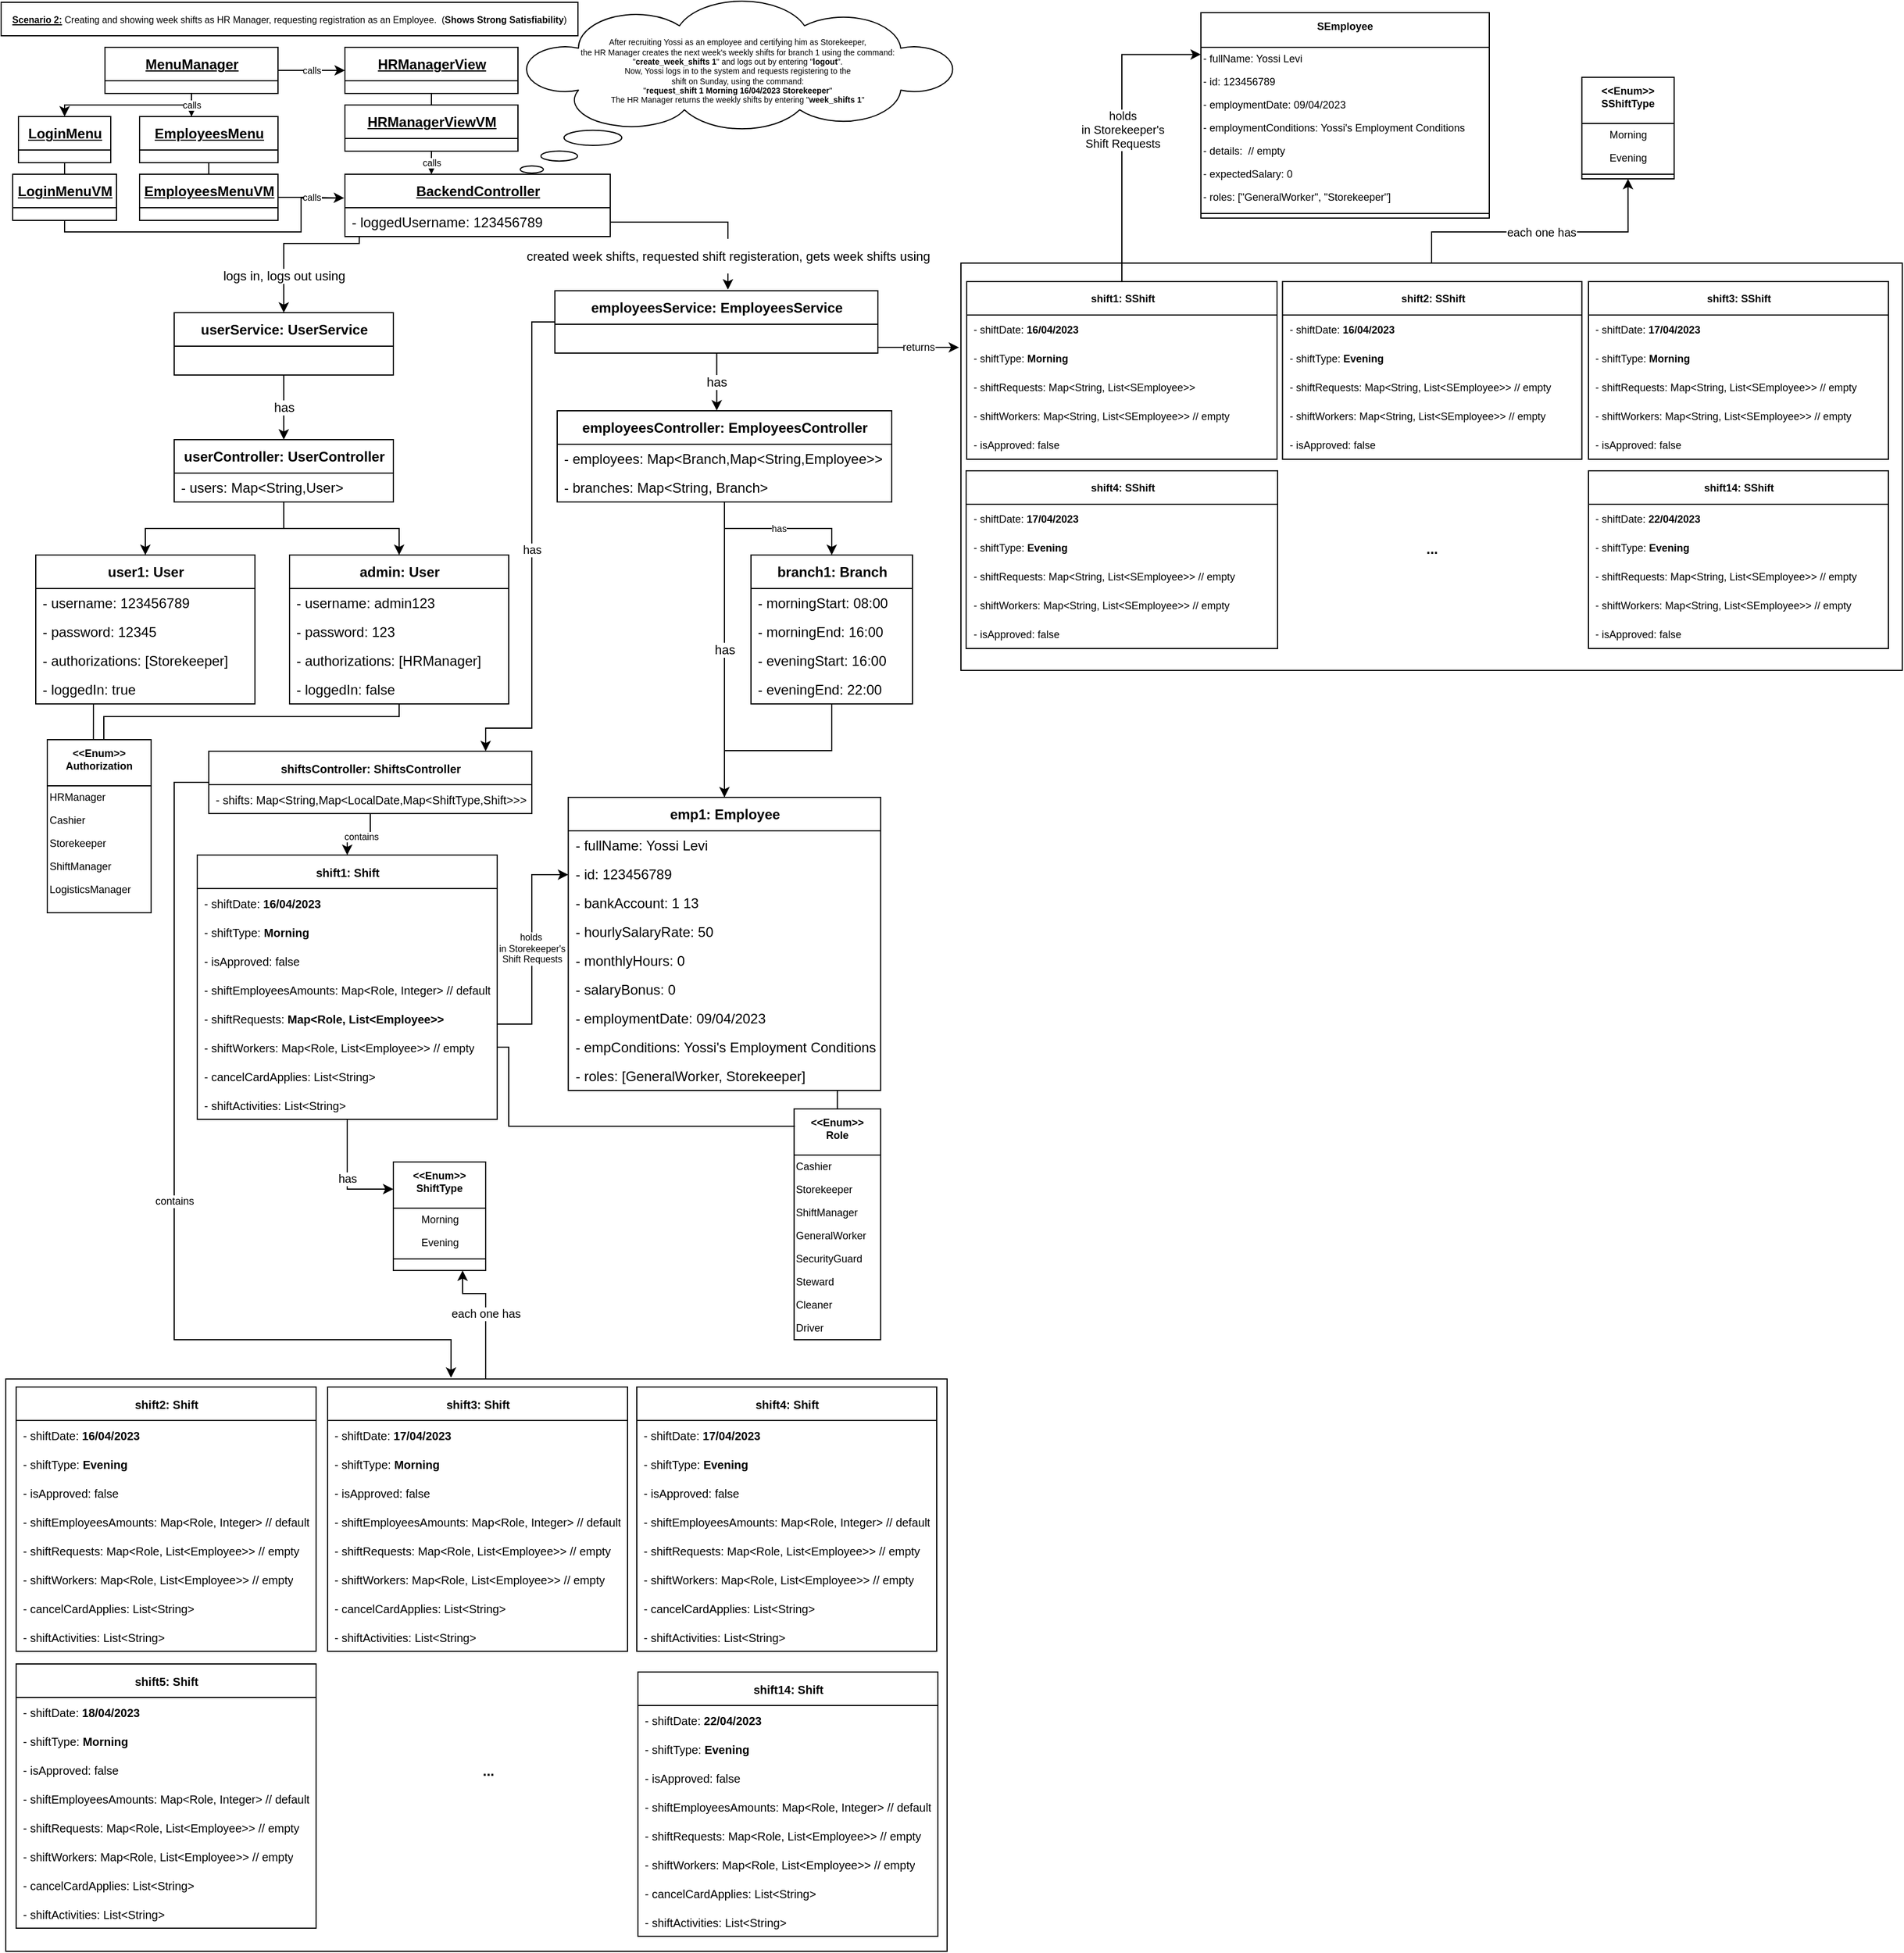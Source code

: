 <mxfile version="20.8.10" type="device"><diagram name="Page-1" id="ixeJwp6oGrkDONA-m-vL"><mxGraphModel dx="978" dy="571" grid="1" gridSize="10" guides="1" tooltips="1" connect="1" arrows="1" fold="1" page="1" pageScale="1" pageWidth="827" pageHeight="1169" math="0" shadow="0"><root><mxCell id="0"/><mxCell id="1" parent="0"/><mxCell id="irv4RheXcWyrOWET48Uw-324" value="each one has" style="edgeStyle=orthogonalEdgeStyle;rounded=0;orthogonalLoop=1;jettySize=auto;html=1;entryX=0.75;entryY=1;entryDx=0;entryDy=0;fontSize=10;endArrow=classic;endFill=1;" edge="1" parent="1" source="irv4RheXcWyrOWET48Uw-173" target="irv4RheXcWyrOWET48Uw-319"><mxGeometry relative="1" as="geometry"><Array as="points"><mxPoint x="420" y="1120"/><mxPoint x="400" y="1120"/></Array></mxGeometry></mxCell><mxCell id="irv4RheXcWyrOWET48Uw-173" value="" style="rounded=0;whiteSpace=wrap;html=1;fontSize=9;" vertex="1" parent="1"><mxGeometry x="4" y="1194" width="816" height="496" as="geometry"/></mxCell><mxCell id="OswDYO3YPx74lOHUNcAN-1" value="BackendController" style="swimlane;fontStyle=5;align=center;verticalAlign=middle;childLayout=stackLayout;horizontal=1;startSize=29;horizontalStack=0;resizeParent=1;resizeParentMax=0;resizeLast=0;collapsible=0;marginBottom=0;html=1;" parent="1" vertex="1"><mxGeometry x="298" y="150" width="230" height="54" as="geometry"/></mxCell><mxCell id="OswDYO3YPx74lOHUNcAN-3" value="- loggedUsername: 123456789" style="text;html=1;strokeColor=none;fillColor=none;align=left;verticalAlign=middle;spacingLeft=4;spacingRight=4;overflow=hidden;rotatable=0;points=[[0,0.5],[1,0.5]];portConstraint=eastwest;" parent="OswDYO3YPx74lOHUNcAN-1" vertex="1"><mxGeometry y="29" width="230" height="25" as="geometry"/></mxCell><mxCell id="OswDYO3YPx74lOHUNcAN-91" value="has" style="edgeStyle=orthogonalEdgeStyle;rounded=0;orthogonalLoop=1;jettySize=auto;html=1;entryX=0.5;entryY=0;entryDx=0;entryDy=0;endArrow=classic;endFill=1;" parent="1" source="OswDYO3YPx74lOHUNcAN-4" target="OswDYO3YPx74lOHUNcAN-12" edge="1"><mxGeometry relative="1" as="geometry"/></mxCell><mxCell id="OswDYO3YPx74lOHUNcAN-4" value="userService: UserService" style="swimlane;fontStyle=1;align=center;verticalAlign=middle;childLayout=stackLayout;horizontal=1;startSize=29;horizontalStack=0;resizeParent=1;resizeParentMax=0;resizeLast=0;collapsible=0;marginBottom=0;html=1;" parent="1" vertex="1"><mxGeometry x="150" y="270" width="190" height="54" as="geometry"/></mxCell><mxCell id="OswDYO3YPx74lOHUNcAN-72" value="has" style="edgeStyle=orthogonalEdgeStyle;rounded=0;orthogonalLoop=1;jettySize=auto;html=1;entryX=0.477;entryY=-0.003;entryDx=0;entryDy=0;endArrow=classic;endFill=1;entryPerimeter=0;" parent="1" source="OswDYO3YPx74lOHUNcAN-10" target="OswDYO3YPx74lOHUNcAN-14" edge="1"><mxGeometry relative="1" as="geometry"><Array as="points"><mxPoint x="620" y="330"/></Array></mxGeometry></mxCell><mxCell id="5I7sH3d-SzGu7MCL7hGr-36" value="has" style="edgeStyle=orthogonalEdgeStyle;rounded=0;orthogonalLoop=1;jettySize=auto;html=1;entryX=0.86;entryY=0.013;entryDx=0;entryDy=0;entryPerimeter=0;fontSize=10;endArrow=classic;endFill=1;" parent="1" source="OswDYO3YPx74lOHUNcAN-10" target="5I7sH3d-SzGu7MCL7hGr-33" edge="1"><mxGeometry relative="1" as="geometry"><Array as="points"><mxPoint x="460" y="278"/><mxPoint x="460" y="630"/><mxPoint x="420" y="630"/><mxPoint x="420" y="650"/><mxPoint x="421" y="650"/></Array></mxGeometry></mxCell><mxCell id="irv4RheXcWyrOWET48Uw-301" value="returns" style="edgeStyle=orthogonalEdgeStyle;rounded=0;orthogonalLoop=1;jettySize=auto;html=1;entryX=-0.002;entryY=0.207;entryDx=0;entryDy=0;entryPerimeter=0;fontSize=9;endArrow=classic;endFill=1;" edge="1" parent="1" source="OswDYO3YPx74lOHUNcAN-10" target="irv4RheXcWyrOWET48Uw-239"><mxGeometry relative="1" as="geometry"><Array as="points"><mxPoint x="780" y="300"/><mxPoint x="780" y="300"/></Array></mxGeometry></mxCell><mxCell id="OswDYO3YPx74lOHUNcAN-10" value="employeesService: EmployeesService" style="swimlane;fontStyle=1;align=center;verticalAlign=middle;childLayout=stackLayout;horizontal=1;startSize=29;horizontalStack=0;resizeParent=1;resizeParentMax=0;resizeLast=0;collapsible=0;marginBottom=0;html=1;" parent="1" vertex="1"><mxGeometry x="480" y="251" width="280" height="54" as="geometry"/></mxCell><mxCell id="OswDYO3YPx74lOHUNcAN-94" style="edgeStyle=orthogonalEdgeStyle;rounded=0;orthogonalLoop=1;jettySize=auto;html=1;entryX=0.5;entryY=0;entryDx=0;entryDy=0;endArrow=classic;endFill=1;" parent="1" source="OswDYO3YPx74lOHUNcAN-12" target="OswDYO3YPx74lOHUNcAN-16" edge="1"><mxGeometry relative="1" as="geometry"/></mxCell><mxCell id="OswDYO3YPx74lOHUNcAN-95" style="edgeStyle=orthogonalEdgeStyle;rounded=0;orthogonalLoop=1;jettySize=auto;html=1;entryX=0.5;entryY=0;entryDx=0;entryDy=0;endArrow=classic;endFill=1;" parent="1" source="OswDYO3YPx74lOHUNcAN-12" target="OswDYO3YPx74lOHUNcAN-20" edge="1"><mxGeometry relative="1" as="geometry"/></mxCell><mxCell id="OswDYO3YPx74lOHUNcAN-12" value="userController: UserController" style="swimlane;fontStyle=1;align=center;verticalAlign=middle;childLayout=stackLayout;horizontal=1;startSize=29;horizontalStack=0;resizeParent=1;resizeParentMax=0;resizeLast=0;collapsible=0;marginBottom=0;html=1;" parent="1" vertex="1"><mxGeometry x="150" y="380" width="190" height="54" as="geometry"/></mxCell><mxCell id="OswDYO3YPx74lOHUNcAN-13" value="- users: Map&amp;lt;String,User&amp;gt;" style="text;html=1;strokeColor=none;fillColor=none;align=left;verticalAlign=middle;spacingLeft=4;spacingRight=4;overflow=hidden;rotatable=0;points=[[0,0.5],[1,0.5]];portConstraint=eastwest;" parent="OswDYO3YPx74lOHUNcAN-12" vertex="1"><mxGeometry y="29" width="190" height="25" as="geometry"/></mxCell><mxCell id="OswDYO3YPx74lOHUNcAN-89" value="has" style="edgeStyle=orthogonalEdgeStyle;rounded=0;orthogonalLoop=1;jettySize=auto;html=1;entryX=0.5;entryY=0;entryDx=0;entryDy=0;endArrow=classic;endFill=1;" parent="1" source="OswDYO3YPx74lOHUNcAN-14" target="OswDYO3YPx74lOHUNcAN-28" edge="1"><mxGeometry relative="1" as="geometry"/></mxCell><mxCell id="5I7sH3d-SzGu7MCL7hGr-31" value="has" style="edgeStyle=orthogonalEdgeStyle;rounded=0;orthogonalLoop=1;jettySize=auto;html=1;entryX=0.5;entryY=0;entryDx=0;entryDy=0;fontSize=8;endArrow=classic;endFill=1;" parent="1" source="OswDYO3YPx74lOHUNcAN-14" target="5I7sH3d-SzGu7MCL7hGr-19" edge="1"><mxGeometry relative="1" as="geometry"/></mxCell><mxCell id="OswDYO3YPx74lOHUNcAN-14" value="employeesController: EmployeesController" style="swimlane;fontStyle=1;align=center;verticalAlign=middle;childLayout=stackLayout;horizontal=1;startSize=29;horizontalStack=0;resizeParent=1;resizeParentMax=0;resizeLast=0;collapsible=0;marginBottom=0;html=1;" parent="1" vertex="1"><mxGeometry x="482" y="355" width="290" height="79" as="geometry"/></mxCell><mxCell id="OswDYO3YPx74lOHUNcAN-15" value="- employees: Map&amp;lt;Branch,Map&amp;lt;String,Employee&amp;gt;&amp;gt;" style="text;html=1;strokeColor=none;fillColor=none;align=left;verticalAlign=middle;spacingLeft=4;spacingRight=4;overflow=hidden;rotatable=0;points=[[0,0.5],[1,0.5]];portConstraint=eastwest;" parent="OswDYO3YPx74lOHUNcAN-14" vertex="1"><mxGeometry y="29" width="290" height="25" as="geometry"/></mxCell><mxCell id="5I7sH3d-SzGu7MCL7hGr-18" value="- branches: Map&amp;lt;String, Branch&amp;gt;" style="text;html=1;strokeColor=none;fillColor=none;align=left;verticalAlign=middle;spacingLeft=4;spacingRight=4;overflow=hidden;rotatable=0;points=[[0,0.5],[1,0.5]];portConstraint=eastwest;" parent="OswDYO3YPx74lOHUNcAN-14" vertex="1"><mxGeometry y="54" width="290" height="25" as="geometry"/></mxCell><mxCell id="irv4RheXcWyrOWET48Uw-49" style="edgeStyle=orthogonalEdgeStyle;rounded=0;orthogonalLoop=1;jettySize=auto;html=1;fontSize=8;endArrow=none;endFill=0;entryX=0.444;entryY=0.003;entryDx=0;entryDy=0;entryPerimeter=0;" edge="1" parent="1" source="OswDYO3YPx74lOHUNcAN-16" target="irv4RheXcWyrOWET48Uw-42"><mxGeometry relative="1" as="geometry"><mxPoint x="90" y="640" as="targetPoint"/><Array as="points"><mxPoint x="80" y="620"/><mxPoint x="80" y="620"/></Array></mxGeometry></mxCell><mxCell id="OswDYO3YPx74lOHUNcAN-16" value="user1: User" style="swimlane;fontStyle=1;align=center;verticalAlign=middle;childLayout=stackLayout;horizontal=1;startSize=29;horizontalStack=0;resizeParent=1;resizeParentMax=0;resizeLast=0;collapsible=0;marginBottom=0;html=1;" parent="1" vertex="1"><mxGeometry x="30" y="480" width="190" height="129" as="geometry"/></mxCell><mxCell id="OswDYO3YPx74lOHUNcAN-17" value="- username: 123456789" style="text;html=1;strokeColor=none;fillColor=none;align=left;verticalAlign=middle;spacingLeft=4;spacingRight=4;overflow=hidden;rotatable=0;points=[[0,0.5],[1,0.5]];portConstraint=eastwest;" parent="OswDYO3YPx74lOHUNcAN-16" vertex="1"><mxGeometry y="29" width="190" height="25" as="geometry"/></mxCell><mxCell id="OswDYO3YPx74lOHUNcAN-18" value="- password: 12345" style="text;html=1;strokeColor=none;fillColor=none;align=left;verticalAlign=middle;spacingLeft=4;spacingRight=4;overflow=hidden;rotatable=0;points=[[0,0.5],[1,0.5]];portConstraint=eastwest;" parent="OswDYO3YPx74lOHUNcAN-16" vertex="1"><mxGeometry y="54" width="190" height="25" as="geometry"/></mxCell><mxCell id="OswDYO3YPx74lOHUNcAN-19" value="- authorizations: [Storekeeper]" style="text;html=1;strokeColor=none;fillColor=none;align=left;verticalAlign=middle;spacingLeft=4;spacingRight=4;overflow=hidden;rotatable=0;points=[[0,0.5],[1,0.5]];portConstraint=eastwest;" parent="OswDYO3YPx74lOHUNcAN-16" vertex="1"><mxGeometry y="79" width="190" height="25" as="geometry"/></mxCell><mxCell id="5I7sH3d-SzGu7MCL7hGr-4" value="- loggedIn: true" style="text;html=1;strokeColor=none;fillColor=none;align=left;verticalAlign=middle;spacingLeft=4;spacingRight=4;overflow=hidden;rotatable=0;points=[[0,0.5],[1,0.5]];portConstraint=eastwest;" parent="OswDYO3YPx74lOHUNcAN-16" vertex="1"><mxGeometry y="104" width="190" height="25" as="geometry"/></mxCell><mxCell id="irv4RheXcWyrOWET48Uw-48" style="edgeStyle=orthogonalEdgeStyle;rounded=0;orthogonalLoop=1;jettySize=auto;html=1;entryX=0.5;entryY=0;entryDx=0;entryDy=0;fontSize=8;endArrow=none;endFill=0;" edge="1" parent="1" source="OswDYO3YPx74lOHUNcAN-20" target="irv4RheXcWyrOWET48Uw-42"><mxGeometry relative="1" as="geometry"><Array as="points"><mxPoint x="345" y="620"/><mxPoint x="89" y="620"/></Array></mxGeometry></mxCell><mxCell id="OswDYO3YPx74lOHUNcAN-20" value="admin: User" style="swimlane;fontStyle=1;align=center;verticalAlign=middle;childLayout=stackLayout;horizontal=1;startSize=29;horizontalStack=0;resizeParent=1;resizeParentMax=0;resizeLast=0;collapsible=0;marginBottom=0;html=1;" parent="1" vertex="1"><mxGeometry x="250" y="480" width="190" height="129" as="geometry"/></mxCell><mxCell id="OswDYO3YPx74lOHUNcAN-21" value="- username: admin123" style="text;html=1;strokeColor=none;fillColor=none;align=left;verticalAlign=middle;spacingLeft=4;spacingRight=4;overflow=hidden;rotatable=0;points=[[0,0.5],[1,0.5]];portConstraint=eastwest;" parent="OswDYO3YPx74lOHUNcAN-20" vertex="1"><mxGeometry y="29" width="190" height="25" as="geometry"/></mxCell><mxCell id="OswDYO3YPx74lOHUNcAN-22" value="- password: 123" style="text;html=1;strokeColor=none;fillColor=none;align=left;verticalAlign=middle;spacingLeft=4;spacingRight=4;overflow=hidden;rotatable=0;points=[[0,0.5],[1,0.5]];portConstraint=eastwest;" parent="OswDYO3YPx74lOHUNcAN-20" vertex="1"><mxGeometry y="54" width="190" height="25" as="geometry"/></mxCell><mxCell id="OswDYO3YPx74lOHUNcAN-23" value="- authorizations: [HRManager]" style="text;html=1;strokeColor=none;fillColor=none;align=left;verticalAlign=middle;spacingLeft=4;spacingRight=4;overflow=hidden;rotatable=0;points=[[0,0.5],[1,0.5]];portConstraint=eastwest;" parent="OswDYO3YPx74lOHUNcAN-20" vertex="1"><mxGeometry y="79" width="190" height="25" as="geometry"/></mxCell><mxCell id="5I7sH3d-SzGu7MCL7hGr-1" value="- loggedIn: false" style="text;html=1;strokeColor=none;fillColor=none;align=left;verticalAlign=middle;spacingLeft=4;spacingRight=4;overflow=hidden;rotatable=0;points=[[0,0.5],[1,0.5]];portConstraint=eastwest;" parent="OswDYO3YPx74lOHUNcAN-20" vertex="1"><mxGeometry y="104" width="190" height="25" as="geometry"/></mxCell><mxCell id="irv4RheXcWyrOWET48Uw-50" style="edgeStyle=orthogonalEdgeStyle;rounded=0;orthogonalLoop=1;jettySize=auto;html=1;entryX=0.5;entryY=0;entryDx=0;entryDy=0;fontSize=8;endArrow=none;endFill=0;" edge="1" parent="1" source="OswDYO3YPx74lOHUNcAN-28" target="irv4RheXcWyrOWET48Uw-33"><mxGeometry relative="1" as="geometry"><Array as="points"><mxPoint x="710" y="930"/><mxPoint x="735" y="930"/></Array></mxGeometry></mxCell><mxCell id="OswDYO3YPx74lOHUNcAN-28" value="emp1: Employee" style="swimlane;fontStyle=1;align=center;verticalAlign=middle;childLayout=stackLayout;horizontal=1;startSize=29;horizontalStack=0;resizeParent=1;resizeParentMax=0;resizeLast=0;collapsible=0;marginBottom=0;html=1;" parent="1" vertex="1"><mxGeometry x="491.62" y="690" width="270.75" height="254" as="geometry"/></mxCell><mxCell id="OswDYO3YPx74lOHUNcAN-29" value="- fullName: Yossi Levi" style="text;html=1;strokeColor=none;fillColor=none;align=left;verticalAlign=middle;spacingLeft=4;spacingRight=4;overflow=hidden;rotatable=0;points=[[0,0.5],[1,0.5]];portConstraint=eastwest;" parent="OswDYO3YPx74lOHUNcAN-28" vertex="1"><mxGeometry y="29" width="270.75" height="25" as="geometry"/></mxCell><mxCell id="OswDYO3YPx74lOHUNcAN-30" value="- id: 123456789" style="text;html=1;strokeColor=none;fillColor=none;align=left;verticalAlign=middle;spacingLeft=4;spacingRight=4;overflow=hidden;rotatable=0;points=[[0,0.5],[1,0.5]];portConstraint=eastwest;" parent="OswDYO3YPx74lOHUNcAN-28" vertex="1"><mxGeometry y="54" width="270.75" height="25" as="geometry"/></mxCell><mxCell id="OswDYO3YPx74lOHUNcAN-31" value="- bankAccount: 1 13" style="text;html=1;strokeColor=none;fillColor=none;align=left;verticalAlign=middle;spacingLeft=4;spacingRight=4;overflow=hidden;rotatable=0;points=[[0,0.5],[1,0.5]];portConstraint=eastwest;" parent="OswDYO3YPx74lOHUNcAN-28" vertex="1"><mxGeometry y="79" width="270.75" height="25" as="geometry"/></mxCell><mxCell id="OswDYO3YPx74lOHUNcAN-32" value="- hourlySalaryRate: 50" style="text;html=1;strokeColor=none;fillColor=none;align=left;verticalAlign=middle;spacingLeft=4;spacingRight=4;overflow=hidden;rotatable=0;points=[[0,0.5],[1,0.5]];portConstraint=eastwest;" parent="OswDYO3YPx74lOHUNcAN-28" vertex="1"><mxGeometry y="104" width="270.75" height="25" as="geometry"/></mxCell><mxCell id="5I7sH3d-SzGu7MCL7hGr-15" value="- monthlyHours: 0" style="text;html=1;strokeColor=none;fillColor=none;align=left;verticalAlign=middle;spacingLeft=4;spacingRight=4;overflow=hidden;rotatable=0;points=[[0,0.5],[1,0.5]];portConstraint=eastwest;" parent="OswDYO3YPx74lOHUNcAN-28" vertex="1"><mxGeometry y="129" width="270.75" height="25" as="geometry"/></mxCell><mxCell id="5I7sH3d-SzGu7MCL7hGr-16" value="- salaryBonus: 0" style="text;html=1;strokeColor=none;fillColor=none;align=left;verticalAlign=middle;spacingLeft=4;spacingRight=4;overflow=hidden;rotatable=0;points=[[0,0.5],[1,0.5]];portConstraint=eastwest;" parent="OswDYO3YPx74lOHUNcAN-28" vertex="1"><mxGeometry y="154" width="270.75" height="25" as="geometry"/></mxCell><mxCell id="irv4RheXcWyrOWET48Uw-312" value="- employmentDate: 09/04/2023" style="text;html=1;strokeColor=none;fillColor=none;align=left;verticalAlign=middle;spacingLeft=4;spacingRight=4;overflow=hidden;rotatable=0;points=[[0,0.5],[1,0.5]];portConstraint=eastwest;" vertex="1" parent="OswDYO3YPx74lOHUNcAN-28"><mxGeometry y="179" width="270.75" height="25" as="geometry"/></mxCell><mxCell id="OswDYO3YPx74lOHUNcAN-39" value="- empConditions: Yossi's Employment Conditions" style="text;html=1;strokeColor=none;fillColor=none;align=left;verticalAlign=middle;spacingLeft=4;spacingRight=4;overflow=hidden;rotatable=0;points=[[0,0.5],[1,0.5]];portConstraint=eastwest;" parent="OswDYO3YPx74lOHUNcAN-28" vertex="1"><mxGeometry y="204" width="270.75" height="25" as="geometry"/></mxCell><mxCell id="OswDYO3YPx74lOHUNcAN-38" value="- roles: [GeneralWorker, Storekeeper]" style="text;html=1;strokeColor=none;fillColor=none;align=left;verticalAlign=middle;spacingLeft=4;spacingRight=4;overflow=hidden;rotatable=0;points=[[0,0.5],[1,0.5]];portConstraint=eastwest;" parent="OswDYO3YPx74lOHUNcAN-28" vertex="1"><mxGeometry y="229" width="270.75" height="25" as="geometry"/></mxCell><mxCell id="OswDYO3YPx74lOHUNcAN-69" style="edgeStyle=orthogonalEdgeStyle;rounded=0;orthogonalLoop=1;jettySize=auto;html=1;endArrow=classic;endFill=1;startArrow=none;" parent="1" source="OswDYO3YPx74lOHUNcAN-70" edge="1"><mxGeometry relative="1" as="geometry"><mxPoint x="630" y="250" as="targetPoint"/><Array as="points"><mxPoint x="630" y="250"/><mxPoint x="630" y="250"/></Array></mxGeometry></mxCell><mxCell id="OswDYO3YPx74lOHUNcAN-71" value="" style="edgeStyle=orthogonalEdgeStyle;rounded=0;orthogonalLoop=1;jettySize=auto;html=1;entryX=0.5;entryY=0;entryDx=0;entryDy=0;endArrow=none;endFill=1;" parent="1" source="OswDYO3YPx74lOHUNcAN-3" target="OswDYO3YPx74lOHUNcAN-70" edge="1"><mxGeometry relative="1" as="geometry"><mxPoint x="529" y="201.5" as="sourcePoint"/><mxPoint x="620" y="270" as="targetPoint"/><Array as="points"><mxPoint x="630" y="191"/></Array></mxGeometry></mxCell><mxCell id="OswDYO3YPx74lOHUNcAN-70" value="created week shifts, requested shift registeration, gets week shifts using" style="text;html=1;align=center;verticalAlign=middle;resizable=0;points=[];autosize=1;strokeColor=none;fillColor=none;fontSize=11;" parent="1" vertex="1"><mxGeometry x="445" y="206" width="370" height="30" as="geometry"/></mxCell><mxCell id="OswDYO3YPx74lOHUNcAN-80" value="logs in, logs out using" style="edgeStyle=orthogonalEdgeStyle;rounded=0;orthogonalLoop=1;jettySize=auto;html=1;exitX=0.054;exitY=1;exitDx=0;exitDy=0;entryX=0.5;entryY=0;entryDx=0;entryDy=0;endArrow=classic;endFill=1;exitPerimeter=0;" parent="1" source="OswDYO3YPx74lOHUNcAN-3" target="OswDYO3YPx74lOHUNcAN-4" edge="1"><mxGeometry x="0.51" relative="1" as="geometry"><mxPoint as="offset"/><Array as="points"><mxPoint x="310" y="204"/><mxPoint x="310" y="210"/><mxPoint x="245" y="210"/></Array></mxGeometry></mxCell><mxCell id="5I7sH3d-SzGu7MCL7hGr-3" value="After recruiting Yossi as an employee and certifying him as Storekeeper, &lt;br style=&quot;font-size: 7px;&quot;&gt;the HR Manager creates the next week's weekly shifts for branch 1 using the command:&lt;br style=&quot;font-size: 7px;&quot;&gt;&quot;&lt;b style=&quot;font-size: 7px;&quot;&gt;create_week_shifts 1&lt;/b&gt;&quot; and logs out by entering &quot;&lt;b style=&quot;font-size: 7px;&quot;&gt;logout&lt;/b&gt;&quot;.&lt;br style=&quot;font-size: 7px;&quot;&gt;Now, Yossi logs in to the system and requests registering to the&lt;br style=&quot;font-size: 7px;&quot;&gt;shift on Sunday, using the command:&lt;br style=&quot;font-size: 7px;&quot;&gt;&quot;&lt;b style=&quot;font-size: 7px;&quot;&gt;request_shift 1 Morning 16/04/2023 Storekeeper&lt;/b&gt;&quot;&lt;br style=&quot;font-size: 7px;&quot;&gt;The HR Manager returns the weekly shifts by entering &quot;&lt;b style=&quot;font-size: 7px;&quot;&gt;week_shifts 1&lt;/b&gt;&quot;" style="whiteSpace=wrap;html=1;shape=mxgraph.basic.cloud_callout;fontSize=7;labelPosition=center;verticalLabelPosition=middle;align=center;verticalAlign=middle;spacing=0;spacingTop=-27;" parent="1" vertex="1"><mxGeometry x="450" width="377" height="149" as="geometry"/></mxCell><mxCell id="5I7sH3d-SzGu7MCL7hGr-14" value="calls" style="edgeStyle=orthogonalEdgeStyle;rounded=0;orthogonalLoop=1;jettySize=auto;html=1;entryX=0.327;entryY=0;entryDx=0;entryDy=0;entryPerimeter=0;fontSize=8;endArrow=classic;endFill=1;" parent="1" source="5I7sH3d-SzGu7MCL7hGr-5" target="OswDYO3YPx74lOHUNcAN-1" edge="1"><mxGeometry relative="1" as="geometry"/></mxCell><mxCell id="5I7sH3d-SzGu7MCL7hGr-5" value="HRManagerViewVM" style="swimlane;fontStyle=5;align=center;verticalAlign=middle;childLayout=stackLayout;horizontal=1;startSize=29;horizontalStack=0;resizeParent=1;resizeParentMax=0;resizeLast=0;collapsible=0;marginBottom=0;html=1;" parent="1" vertex="1"><mxGeometry x="298" y="90" width="150" height="40" as="geometry"/></mxCell><mxCell id="5I7sH3d-SzGu7MCL7hGr-13" style="edgeStyle=orthogonalEdgeStyle;rounded=0;orthogonalLoop=1;jettySize=auto;html=1;entryX=0.5;entryY=0;entryDx=0;entryDy=0;fontSize=8;endArrow=none;endFill=0;" parent="1" source="5I7sH3d-SzGu7MCL7hGr-7" target="5I7sH3d-SzGu7MCL7hGr-5" edge="1"><mxGeometry relative="1" as="geometry"><Array as="points"><mxPoint x="373" y="80"/><mxPoint x="373" y="80"/></Array></mxGeometry></mxCell><mxCell id="5I7sH3d-SzGu7MCL7hGr-7" value="HRManagerView" style="swimlane;fontStyle=5;align=center;verticalAlign=middle;childLayout=stackLayout;horizontal=1;startSize=29;horizontalStack=0;resizeParent=1;resizeParentMax=0;resizeLast=0;collapsible=0;marginBottom=0;html=1;" parent="1" vertex="1"><mxGeometry x="298" y="40" width="150" height="40" as="geometry"/></mxCell><mxCell id="5I7sH3d-SzGu7MCL7hGr-9" value="calls" style="edgeStyle=orthogonalEdgeStyle;rounded=0;orthogonalLoop=1;jettySize=auto;html=1;entryX=0;entryY=0.5;entryDx=0;entryDy=0;fontSize=8;" parent="1" source="5I7sH3d-SzGu7MCL7hGr-8" target="5I7sH3d-SzGu7MCL7hGr-7" edge="1"><mxGeometry relative="1" as="geometry"/></mxCell><mxCell id="irv4RheXcWyrOWET48Uw-16" style="edgeStyle=orthogonalEdgeStyle;rounded=0;orthogonalLoop=1;jettySize=auto;html=1;entryX=0.5;entryY=0;entryDx=0;entryDy=0;" edge="1" parent="1" source="5I7sH3d-SzGu7MCL7hGr-8" target="irv4RheXcWyrOWET48Uw-10"><mxGeometry relative="1" as="geometry"><Array as="points"><mxPoint x="165" y="90"/><mxPoint x="55" y="90"/></Array></mxGeometry></mxCell><mxCell id="5I7sH3d-SzGu7MCL7hGr-8" value="MenuManager" style="swimlane;fontStyle=5;align=center;verticalAlign=middle;childLayout=stackLayout;horizontal=1;startSize=29;horizontalStack=0;resizeParent=1;resizeParentMax=0;resizeLast=0;collapsible=0;marginBottom=0;html=1;" parent="1" vertex="1"><mxGeometry x="90" y="40" width="150" height="40" as="geometry"/></mxCell><mxCell id="5I7sH3d-SzGu7MCL7hGr-32" style="edgeStyle=orthogonalEdgeStyle;rounded=0;orthogonalLoop=1;jettySize=auto;html=1;entryX=0.5;entryY=0;entryDx=0;entryDy=0;fontSize=8;endArrow=none;endFill=0;" parent="1" source="5I7sH3d-SzGu7MCL7hGr-19" target="OswDYO3YPx74lOHUNcAN-28" edge="1"><mxGeometry relative="1" as="geometry"/></mxCell><mxCell id="5I7sH3d-SzGu7MCL7hGr-19" value="branch1: Branch" style="swimlane;fontStyle=1;align=center;verticalAlign=middle;childLayout=stackLayout;horizontal=1;startSize=29;horizontalStack=0;resizeParent=1;resizeParentMax=0;resizeLast=0;collapsible=0;marginBottom=0;html=1;" parent="1" vertex="1"><mxGeometry x="650" y="480" width="140" height="129" as="geometry"/></mxCell><mxCell id="5I7sH3d-SzGu7MCL7hGr-20" value="- morningStart: 08:00" style="text;html=1;strokeColor=none;fillColor=none;align=left;verticalAlign=middle;spacingLeft=4;spacingRight=4;overflow=hidden;rotatable=0;points=[[0,0.5],[1,0.5]];portConstraint=eastwest;" parent="5I7sH3d-SzGu7MCL7hGr-19" vertex="1"><mxGeometry y="29" width="140" height="25" as="geometry"/></mxCell><mxCell id="5I7sH3d-SzGu7MCL7hGr-28" value="- morningEnd: 16:00" style="text;html=1;strokeColor=none;fillColor=none;align=left;verticalAlign=middle;spacingLeft=4;spacingRight=4;overflow=hidden;rotatable=0;points=[[0,0.5],[1,0.5]];portConstraint=eastwest;" parent="5I7sH3d-SzGu7MCL7hGr-19" vertex="1"><mxGeometry y="54" width="140" height="25" as="geometry"/></mxCell><mxCell id="5I7sH3d-SzGu7MCL7hGr-29" value="- eveningStart: 16:00" style="text;html=1;strokeColor=none;fillColor=none;align=left;verticalAlign=middle;spacingLeft=4;spacingRight=4;overflow=hidden;rotatable=0;points=[[0,0.5],[1,0.5]];portConstraint=eastwest;" parent="5I7sH3d-SzGu7MCL7hGr-19" vertex="1"><mxGeometry y="79" width="140" height="25" as="geometry"/></mxCell><mxCell id="5I7sH3d-SzGu7MCL7hGr-30" value="- eveningEnd: 22:00" style="text;html=1;strokeColor=none;fillColor=none;align=left;verticalAlign=middle;spacingLeft=4;spacingRight=4;overflow=hidden;rotatable=0;points=[[0,0.5],[1,0.5]];portConstraint=eastwest;" parent="5I7sH3d-SzGu7MCL7hGr-19" vertex="1"><mxGeometry y="104" width="140" height="25" as="geometry"/></mxCell><mxCell id="irv4RheXcWyrOWET48Uw-22" value="contains" style="edgeStyle=orthogonalEdgeStyle;rounded=0;orthogonalLoop=1;jettySize=auto;html=1;entryX=0.5;entryY=0;entryDx=0;entryDy=0;fontSize=8;endArrow=classic;endFill=1;" edge="1" parent="1" source="5I7sH3d-SzGu7MCL7hGr-33" target="irv4RheXcWyrOWET48Uw-1"><mxGeometry relative="1" as="geometry"><Array as="points"/></mxGeometry></mxCell><mxCell id="irv4RheXcWyrOWET48Uw-172" value="contains" style="edgeStyle=orthogonalEdgeStyle;rounded=0;orthogonalLoop=1;jettySize=auto;html=1;fontSize=9;endArrow=classic;endFill=1;entryX=0.473;entryY=-0.002;entryDx=0;entryDy=0;entryPerimeter=0;" edge="1" parent="1" source="5I7sH3d-SzGu7MCL7hGr-33" target="irv4RheXcWyrOWET48Uw-173"><mxGeometry relative="1" as="geometry"><mxPoint x="420" y="1170" as="targetPoint"/><Array as="points"><mxPoint x="150" y="677"/><mxPoint x="150" y="1160"/><mxPoint x="390" y="1160"/></Array></mxGeometry></mxCell><mxCell id="5I7sH3d-SzGu7MCL7hGr-33" value="shiftsController: ShiftsController" style="swimlane;fontStyle=1;align=center;verticalAlign=middle;childLayout=stackLayout;horizontal=1;startSize=29;horizontalStack=0;resizeParent=1;resizeParentMax=0;resizeLast=0;collapsible=0;marginBottom=0;html=1;fontSize=10;" parent="1" vertex="1"><mxGeometry x="180" y="650" width="280" height="54" as="geometry"/></mxCell><mxCell id="5I7sH3d-SzGu7MCL7hGr-34" value="- shifts: Map&amp;lt;String,Map&amp;lt;LocalDate,Map&amp;lt;ShiftType,Shift&amp;gt;&amp;gt;&amp;gt;" style="text;html=1;strokeColor=none;fillColor=none;align=left;verticalAlign=middle;spacingLeft=4;spacingRight=4;overflow=hidden;rotatable=0;points=[[0,0.5],[1,0.5]];portConstraint=eastwest;fontSize=10;" parent="5I7sH3d-SzGu7MCL7hGr-33" vertex="1"><mxGeometry y="29" width="280" height="25" as="geometry"/></mxCell><mxCell id="irv4RheXcWyrOWET48Uw-323" value="has" style="edgeStyle=orthogonalEdgeStyle;rounded=0;orthogonalLoop=1;jettySize=auto;html=1;entryX=0;entryY=0.25;entryDx=0;entryDy=0;fontSize=10;endArrow=classic;endFill=1;" edge="1" parent="1" source="irv4RheXcWyrOWET48Uw-1" target="irv4RheXcWyrOWET48Uw-319"><mxGeometry relative="1" as="geometry"/></mxCell><mxCell id="irv4RheXcWyrOWET48Uw-1" value="shift1: Shift" style="swimlane;fontStyle=1;align=center;verticalAlign=middle;childLayout=stackLayout;horizontal=1;startSize=29;horizontalStack=0;resizeParent=1;resizeParentMax=0;resizeLast=0;collapsible=0;marginBottom=0;html=1;fontSize=10;" vertex="1" parent="1"><mxGeometry x="170" y="740" width="260" height="229" as="geometry"/></mxCell><mxCell id="irv4RheXcWyrOWET48Uw-2" value="- shiftDate: &lt;b&gt;16/04/2023&lt;/b&gt;" style="text;html=1;strokeColor=none;fillColor=none;align=left;verticalAlign=middle;spacingLeft=4;spacingRight=4;overflow=hidden;rotatable=0;points=[[0,0.5],[1,0.5]];portConstraint=eastwest;fontSize=10;" vertex="1" parent="irv4RheXcWyrOWET48Uw-1"><mxGeometry y="29" width="260" height="25" as="geometry"/></mxCell><mxCell id="irv4RheXcWyrOWET48Uw-3" value="- shiftType: &lt;b&gt;Morning&lt;/b&gt;" style="text;html=1;strokeColor=none;fillColor=none;align=left;verticalAlign=middle;spacingLeft=4;spacingRight=4;overflow=hidden;rotatable=0;points=[[0,0.5],[1,0.5]];portConstraint=eastwest;fontSize=10;" vertex="1" parent="irv4RheXcWyrOWET48Uw-1"><mxGeometry y="54" width="260" height="25" as="geometry"/></mxCell><mxCell id="irv4RheXcWyrOWET48Uw-4" value="- isApproved: false" style="text;html=1;strokeColor=none;fillColor=none;align=left;verticalAlign=middle;spacingLeft=4;spacingRight=4;overflow=hidden;rotatable=0;points=[[0,0.5],[1,0.5]];portConstraint=eastwest;fontSize=10;" vertex="1" parent="irv4RheXcWyrOWET48Uw-1"><mxGeometry y="79" width="260" height="25" as="geometry"/></mxCell><mxCell id="irv4RheXcWyrOWET48Uw-5" value="- shiftEmployeesAmounts: Map&amp;lt;Role, Integer&amp;gt; // default" style="text;html=1;strokeColor=none;fillColor=none;align=left;verticalAlign=middle;spacingLeft=4;spacingRight=4;overflow=hidden;rotatable=0;points=[[0,0.5],[1,0.5]];portConstraint=eastwest;fontSize=10;" vertex="1" parent="irv4RheXcWyrOWET48Uw-1"><mxGeometry y="104" width="260" height="25" as="geometry"/></mxCell><mxCell id="irv4RheXcWyrOWET48Uw-6" value="- shiftRequests: &lt;b&gt;Map&amp;lt;Role, List&amp;lt;Employee&amp;gt;&amp;gt;&lt;/b&gt;" style="text;html=1;strokeColor=none;fillColor=none;align=left;verticalAlign=middle;spacingLeft=4;spacingRight=4;overflow=hidden;rotatable=0;points=[[0,0.5],[1,0.5]];portConstraint=eastwest;fontSize=10;" vertex="1" parent="irv4RheXcWyrOWET48Uw-1"><mxGeometry y="129" width="260" height="25" as="geometry"/></mxCell><mxCell id="irv4RheXcWyrOWET48Uw-7" value="- shiftWorkers: Map&amp;lt;Role, List&amp;lt;Employee&amp;gt;&amp;gt; // empty" style="text;html=1;strokeColor=none;fillColor=none;align=left;verticalAlign=middle;spacingLeft=4;spacingRight=4;overflow=hidden;rotatable=0;points=[[0,0.5],[1,0.5]];portConstraint=eastwest;fontSize=10;" vertex="1" parent="irv4RheXcWyrOWET48Uw-1"><mxGeometry y="154" width="260" height="25" as="geometry"/></mxCell><mxCell id="irv4RheXcWyrOWET48Uw-9" value="- cancelCardApplies: List&amp;lt;String&amp;gt;" style="text;html=1;strokeColor=none;fillColor=none;align=left;verticalAlign=middle;spacingLeft=4;spacingRight=4;overflow=hidden;rotatable=0;points=[[0,0.5],[1,0.5]];portConstraint=eastwest;fontSize=10;" vertex="1" parent="irv4RheXcWyrOWET48Uw-1"><mxGeometry y="179" width="260" height="25" as="geometry"/></mxCell><mxCell id="irv4RheXcWyrOWET48Uw-8" value="- shiftActivities: List&amp;lt;String&amp;gt;" style="text;html=1;strokeColor=none;fillColor=none;align=left;verticalAlign=middle;spacingLeft=4;spacingRight=4;overflow=hidden;rotatable=0;points=[[0,0.5],[1,0.5]];portConstraint=eastwest;fontSize=10;" vertex="1" parent="irv4RheXcWyrOWET48Uw-1"><mxGeometry y="204" width="260" height="25" as="geometry"/></mxCell><mxCell id="irv4RheXcWyrOWET48Uw-17" style="edgeStyle=orthogonalEdgeStyle;rounded=0;orthogonalLoop=1;jettySize=auto;html=1;entryX=0.5;entryY=0;entryDx=0;entryDy=0;fontSize=8;endArrow=none;endFill=0;" edge="1" parent="1" source="irv4RheXcWyrOWET48Uw-10" target="irv4RheXcWyrOWET48Uw-11"><mxGeometry relative="1" as="geometry"><Array as="points"><mxPoint x="55" y="140"/><mxPoint x="55" y="140"/></Array></mxGeometry></mxCell><mxCell id="irv4RheXcWyrOWET48Uw-10" value="LoginMenu" style="swimlane;fontStyle=5;align=center;verticalAlign=middle;childLayout=stackLayout;horizontal=1;startSize=29;horizontalStack=0;resizeParent=1;resizeParentMax=0;resizeLast=0;collapsible=0;marginBottom=0;html=1;" vertex="1" parent="1"><mxGeometry x="15" y="100" width="80" height="40" as="geometry"/></mxCell><mxCell id="irv4RheXcWyrOWET48Uw-20" style="edgeStyle=orthogonalEdgeStyle;rounded=0;orthogonalLoop=1;jettySize=auto;html=1;entryX=-0.006;entryY=0.381;entryDx=0;entryDy=0;entryPerimeter=0;fontSize=8;endArrow=none;endFill=0;" edge="1" parent="1" source="irv4RheXcWyrOWET48Uw-11" target="OswDYO3YPx74lOHUNcAN-1"><mxGeometry relative="1" as="geometry"><Array as="points"><mxPoint x="55" y="200"/><mxPoint x="260" y="200"/><mxPoint x="260" y="171"/></Array></mxGeometry></mxCell><mxCell id="irv4RheXcWyrOWET48Uw-11" value="LoginMenuVM" style="swimlane;fontStyle=5;align=center;verticalAlign=middle;childLayout=stackLayout;horizontal=1;startSize=29;horizontalStack=0;resizeParent=1;resizeParentMax=0;resizeLast=0;collapsible=0;marginBottom=0;html=1;" vertex="1" parent="1"><mxGeometry x="10" y="150" width="90" height="40" as="geometry"/></mxCell><mxCell id="irv4RheXcWyrOWET48Uw-18" style="edgeStyle=orthogonalEdgeStyle;rounded=0;orthogonalLoop=1;jettySize=auto;html=1;entryX=0.5;entryY=0;entryDx=0;entryDy=0;fontSize=8;endArrow=none;endFill=0;" edge="1" parent="1" source="irv4RheXcWyrOWET48Uw-12" target="irv4RheXcWyrOWET48Uw-13"><mxGeometry relative="1" as="geometry"><Array as="points"><mxPoint x="180" y="140"/><mxPoint x="180" y="140"/></Array></mxGeometry></mxCell><mxCell id="irv4RheXcWyrOWET48Uw-12" value="EmployeesMenu" style="swimlane;fontStyle=5;align=center;verticalAlign=middle;childLayout=stackLayout;horizontal=1;startSize=29;horizontalStack=0;resizeParent=1;resizeParentMax=0;resizeLast=0;collapsible=0;marginBottom=0;html=1;" vertex="1" parent="1"><mxGeometry x="120" y="100" width="120" height="40" as="geometry"/></mxCell><mxCell id="irv4RheXcWyrOWET48Uw-19" value="calls" style="edgeStyle=orthogonalEdgeStyle;rounded=0;orthogonalLoop=1;jettySize=auto;html=1;entryX=-0.003;entryY=0.381;entryDx=0;entryDy=0;entryPerimeter=0;fontSize=8;endArrow=classic;endFill=1;" edge="1" parent="1" source="irv4RheXcWyrOWET48Uw-13" target="OswDYO3YPx74lOHUNcAN-1"><mxGeometry relative="1" as="geometry"/></mxCell><mxCell id="irv4RheXcWyrOWET48Uw-13" value="EmployeesMenuVM" style="swimlane;fontStyle=5;align=center;verticalAlign=middle;childLayout=stackLayout;horizontal=1;startSize=29;horizontalStack=0;resizeParent=1;resizeParentMax=0;resizeLast=0;collapsible=0;marginBottom=0;html=1;" vertex="1" parent="1"><mxGeometry x="120" y="150" width="120" height="40" as="geometry"/></mxCell><mxCell id="irv4RheXcWyrOWET48Uw-15" value="calls" style="edgeStyle=orthogonalEdgeStyle;rounded=0;orthogonalLoop=1;jettySize=auto;html=1;entryX=0.375;entryY=0;entryDx=0;entryDy=0;entryPerimeter=0;fontSize=8;" edge="1" parent="1" source="5I7sH3d-SzGu7MCL7hGr-8" target="irv4RheXcWyrOWET48Uw-12"><mxGeometry x="0.667" relative="1" as="geometry"><mxPoint as="offset"/></mxGeometry></mxCell><mxCell id="irv4RheXcWyrOWET48Uw-21" value="&lt;b&gt;&lt;u&gt;Scenario 2:&lt;/u&gt;&lt;/b&gt; Creating and showing week shifts as HR Manager, requesting registration as an Employee.&amp;nbsp; (&lt;b&gt;Shows Strong Satisfiability&lt;/b&gt;)" style="rounded=0;whiteSpace=wrap;html=1;fontSize=8;" vertex="1" parent="1"><mxGeometry y="1" width="500" height="29" as="geometry"/></mxCell><mxCell id="irv4RheXcWyrOWET48Uw-23" value="holds&amp;nbsp;&lt;br&gt;in Storekeeper's&lt;br&gt;Shift Requests" style="edgeStyle=orthogonalEdgeStyle;rounded=0;orthogonalLoop=1;jettySize=auto;html=1;entryX=0;entryY=0.5;entryDx=0;entryDy=0;fontSize=8;endArrow=classic;endFill=1;exitX=0.998;exitY=0.7;exitDx=0;exitDy=0;exitPerimeter=0;" edge="1" parent="1" source="irv4RheXcWyrOWET48Uw-6" target="OswDYO3YPx74lOHUNcAN-30"><mxGeometry relative="1" as="geometry"><mxPoint x="460" y="880" as="sourcePoint"/><Array as="points"><mxPoint x="460" y="887"/><mxPoint x="460" y="757"/><mxPoint x="492" y="757"/></Array></mxGeometry></mxCell><mxCell id="irv4RheXcWyrOWET48Uw-33" value="&lt;&lt;Enum&gt;&gt;&#10;Role" style="swimlane;fontStyle=1;align=center;verticalAlign=top;childLayout=stackLayout;horizontal=1;startSize=40;horizontalStack=0;resizeParent=1;resizeLast=0;collapsible=1;marginBottom=0;rounded=0;shadow=0;strokeWidth=1;fontSize=9;" vertex="1" parent="1"><mxGeometry x="687.37" y="960" width="75" height="200" as="geometry"><mxRectangle x="130" y="380" width="160" height="26" as="alternateBounds"/></mxGeometry></mxCell><mxCell id="irv4RheXcWyrOWET48Uw-34" value="Cashier" style="text;html=1;align=left;verticalAlign=middle;resizable=0;points=[];autosize=1;strokeColor=none;fillColor=none;fontSize=9;" vertex="1" parent="irv4RheXcWyrOWET48Uw-33"><mxGeometry y="40" width="75" height="20" as="geometry"/></mxCell><mxCell id="irv4RheXcWyrOWET48Uw-35" value="Storekeeper" style="text;html=1;align=left;verticalAlign=middle;resizable=0;points=[];autosize=1;strokeColor=none;fillColor=none;fontSize=9;" vertex="1" parent="irv4RheXcWyrOWET48Uw-33"><mxGeometry y="60" width="75" height="20" as="geometry"/></mxCell><mxCell id="irv4RheXcWyrOWET48Uw-36" value="ShiftManager" style="text;html=1;align=left;verticalAlign=middle;resizable=0;points=[];autosize=1;strokeColor=none;fillColor=none;fontSize=9;" vertex="1" parent="irv4RheXcWyrOWET48Uw-33"><mxGeometry y="80" width="75" height="20" as="geometry"/></mxCell><mxCell id="irv4RheXcWyrOWET48Uw-37" value="GeneralWorker" style="text;html=1;align=left;verticalAlign=middle;resizable=0;points=[];autosize=1;strokeColor=none;fillColor=none;fontSize=9;" vertex="1" parent="irv4RheXcWyrOWET48Uw-33"><mxGeometry y="100" width="75" height="20" as="geometry"/></mxCell><mxCell id="irv4RheXcWyrOWET48Uw-38" value="SecurityGuard" style="text;html=1;align=left;verticalAlign=middle;resizable=0;points=[];autosize=1;strokeColor=none;fillColor=none;fontSize=9;" vertex="1" parent="irv4RheXcWyrOWET48Uw-33"><mxGeometry y="120" width="75" height="20" as="geometry"/></mxCell><mxCell id="irv4RheXcWyrOWET48Uw-39" value="Steward" style="text;html=1;align=left;verticalAlign=middle;resizable=0;points=[];autosize=1;strokeColor=none;fillColor=none;fontSize=9;" vertex="1" parent="irv4RheXcWyrOWET48Uw-33"><mxGeometry y="140" width="75" height="20" as="geometry"/></mxCell><mxCell id="irv4RheXcWyrOWET48Uw-40" value="Cleaner" style="text;html=1;align=left;verticalAlign=middle;resizable=0;points=[];autosize=1;strokeColor=none;fillColor=none;fontSize=9;" vertex="1" parent="irv4RheXcWyrOWET48Uw-33"><mxGeometry y="160" width="75" height="20" as="geometry"/></mxCell><mxCell id="irv4RheXcWyrOWET48Uw-41" value="Driver" style="text;html=1;align=left;verticalAlign=middle;resizable=0;points=[];autosize=1;strokeColor=none;fillColor=none;fontSize=9;" vertex="1" parent="irv4RheXcWyrOWET48Uw-33"><mxGeometry y="180" width="75" height="20" as="geometry"/></mxCell><mxCell id="irv4RheXcWyrOWET48Uw-42" value="&lt;&lt;Enum&gt;&gt;&#10;Authorization" style="swimlane;fontStyle=1;align=center;verticalAlign=top;childLayout=stackLayout;horizontal=1;startSize=40;horizontalStack=0;resizeParent=1;resizeLast=0;collapsible=1;marginBottom=0;rounded=0;shadow=0;strokeWidth=1;fontSize=9;" vertex="1" parent="1"><mxGeometry x="40" y="640" width="90" height="150" as="geometry"><mxRectangle x="130" y="380" width="160" height="26" as="alternateBounds"/></mxGeometry></mxCell><mxCell id="irv4RheXcWyrOWET48Uw-43" value="HRManager" style="text;html=1;align=left;verticalAlign=middle;resizable=0;points=[];autosize=1;strokeColor=none;fillColor=none;fontSize=9;" vertex="1" parent="irv4RheXcWyrOWET48Uw-42"><mxGeometry y="40" width="90" height="20" as="geometry"/></mxCell><mxCell id="irv4RheXcWyrOWET48Uw-44" value="Cashier" style="text;html=1;align=left;verticalAlign=middle;resizable=0;points=[];autosize=1;strokeColor=none;fillColor=none;fontSize=9;" vertex="1" parent="irv4RheXcWyrOWET48Uw-42"><mxGeometry y="60" width="90" height="20" as="geometry"/></mxCell><mxCell id="irv4RheXcWyrOWET48Uw-45" value="Storekeeper" style="text;html=1;align=left;verticalAlign=middle;resizable=0;points=[];autosize=1;strokeColor=none;fillColor=none;fontSize=9;" vertex="1" parent="irv4RheXcWyrOWET48Uw-42"><mxGeometry y="80" width="90" height="20" as="geometry"/></mxCell><mxCell id="irv4RheXcWyrOWET48Uw-46" value="ShiftManager" style="text;html=1;align=left;verticalAlign=middle;resizable=0;points=[];autosize=1;strokeColor=none;fillColor=none;fontSize=9;" vertex="1" parent="irv4RheXcWyrOWET48Uw-42"><mxGeometry y="100" width="90" height="20" as="geometry"/></mxCell><mxCell id="irv4RheXcWyrOWET48Uw-47" value="LogisticsManager" style="text;html=1;align=left;verticalAlign=middle;resizable=0;points=[];autosize=1;strokeColor=none;fillColor=none;fontSize=9;" vertex="1" parent="irv4RheXcWyrOWET48Uw-42"><mxGeometry y="120" width="90" height="20" as="geometry"/></mxCell><mxCell id="irv4RheXcWyrOWET48Uw-51" style="edgeStyle=orthogonalEdgeStyle;rounded=0;orthogonalLoop=1;jettySize=auto;html=1;exitX=1;exitY=0.5;exitDx=0;exitDy=0;entryX=0.01;entryY=0.075;entryDx=0;entryDy=0;entryPerimeter=0;fontSize=8;endArrow=none;endFill=0;" edge="1" parent="1" source="irv4RheXcWyrOWET48Uw-7" target="irv4RheXcWyrOWET48Uw-33"><mxGeometry relative="1" as="geometry"><Array as="points"><mxPoint x="440" y="907"/><mxPoint x="440" y="975"/></Array></mxGeometry></mxCell><mxCell id="irv4RheXcWyrOWET48Uw-53" value="shift2: Shift" style="swimlane;fontStyle=1;align=center;verticalAlign=middle;childLayout=stackLayout;horizontal=1;startSize=29;horizontalStack=0;resizeParent=1;resizeParentMax=0;resizeLast=0;collapsible=0;marginBottom=0;html=1;fontSize=10;" vertex="1" parent="1"><mxGeometry x="13" y="1201" width="260" height="229" as="geometry"/></mxCell><mxCell id="irv4RheXcWyrOWET48Uw-54" value="- shiftDate: &lt;b&gt;16/04/2023&lt;/b&gt;" style="text;html=1;strokeColor=none;fillColor=none;align=left;verticalAlign=middle;spacingLeft=4;spacingRight=4;overflow=hidden;rotatable=0;points=[[0,0.5],[1,0.5]];portConstraint=eastwest;fontSize=10;" vertex="1" parent="irv4RheXcWyrOWET48Uw-53"><mxGeometry y="29" width="260" height="25" as="geometry"/></mxCell><mxCell id="irv4RheXcWyrOWET48Uw-55" value="- shiftType: &lt;b&gt;Evening&lt;/b&gt;" style="text;html=1;strokeColor=none;fillColor=none;align=left;verticalAlign=middle;spacingLeft=4;spacingRight=4;overflow=hidden;rotatable=0;points=[[0,0.5],[1,0.5]];portConstraint=eastwest;fontSize=10;" vertex="1" parent="irv4RheXcWyrOWET48Uw-53"><mxGeometry y="54" width="260" height="25" as="geometry"/></mxCell><mxCell id="irv4RheXcWyrOWET48Uw-56" value="- isApproved: false" style="text;html=1;strokeColor=none;fillColor=none;align=left;verticalAlign=middle;spacingLeft=4;spacingRight=4;overflow=hidden;rotatable=0;points=[[0,0.5],[1,0.5]];portConstraint=eastwest;fontSize=10;" vertex="1" parent="irv4RheXcWyrOWET48Uw-53"><mxGeometry y="79" width="260" height="25" as="geometry"/></mxCell><mxCell id="irv4RheXcWyrOWET48Uw-57" value="- shiftEmployeesAmounts: Map&amp;lt;Role, Integer&amp;gt; // default" style="text;html=1;strokeColor=none;fillColor=none;align=left;verticalAlign=middle;spacingLeft=4;spacingRight=4;overflow=hidden;rotatable=0;points=[[0,0.5],[1,0.5]];portConstraint=eastwest;fontSize=10;" vertex="1" parent="irv4RheXcWyrOWET48Uw-53"><mxGeometry y="104" width="260" height="25" as="geometry"/></mxCell><mxCell id="irv4RheXcWyrOWET48Uw-58" value="- shiftRequests: Map&amp;lt;Role, List&amp;lt;Employee&amp;gt;&amp;gt; // empty" style="text;html=1;strokeColor=none;fillColor=none;align=left;verticalAlign=middle;spacingLeft=4;spacingRight=4;overflow=hidden;rotatable=0;points=[[0,0.5],[1,0.5]];portConstraint=eastwest;fontSize=10;" vertex="1" parent="irv4RheXcWyrOWET48Uw-53"><mxGeometry y="129" width="260" height="25" as="geometry"/></mxCell><mxCell id="irv4RheXcWyrOWET48Uw-59" value="- shiftWorkers: Map&amp;lt;Role, List&amp;lt;Employee&amp;gt;&amp;gt; // empty" style="text;html=1;strokeColor=none;fillColor=none;align=left;verticalAlign=middle;spacingLeft=4;spacingRight=4;overflow=hidden;rotatable=0;points=[[0,0.5],[1,0.5]];portConstraint=eastwest;fontSize=10;" vertex="1" parent="irv4RheXcWyrOWET48Uw-53"><mxGeometry y="154" width="260" height="25" as="geometry"/></mxCell><mxCell id="irv4RheXcWyrOWET48Uw-60" value="- cancelCardApplies: List&amp;lt;String&amp;gt;" style="text;html=1;strokeColor=none;fillColor=none;align=left;verticalAlign=middle;spacingLeft=4;spacingRight=4;overflow=hidden;rotatable=0;points=[[0,0.5],[1,0.5]];portConstraint=eastwest;fontSize=10;" vertex="1" parent="irv4RheXcWyrOWET48Uw-53"><mxGeometry y="179" width="260" height="25" as="geometry"/></mxCell><mxCell id="irv4RheXcWyrOWET48Uw-61" value="- shiftActivities: List&amp;lt;String&amp;gt;" style="text;html=1;strokeColor=none;fillColor=none;align=left;verticalAlign=middle;spacingLeft=4;spacingRight=4;overflow=hidden;rotatable=0;points=[[0,0.5],[1,0.5]];portConstraint=eastwest;fontSize=10;" vertex="1" parent="irv4RheXcWyrOWET48Uw-53"><mxGeometry y="204" width="260" height="25" as="geometry"/></mxCell><mxCell id="irv4RheXcWyrOWET48Uw-62" value="shift3: Shift" style="swimlane;fontStyle=1;align=center;verticalAlign=middle;childLayout=stackLayout;horizontal=1;startSize=29;horizontalStack=0;resizeParent=1;resizeParentMax=0;resizeLast=0;collapsible=0;marginBottom=0;html=1;fontSize=10;" vertex="1" parent="1"><mxGeometry x="283" y="1201" width="260" height="229" as="geometry"/></mxCell><mxCell id="irv4RheXcWyrOWET48Uw-63" value="- shiftDate: &lt;b&gt;17/04/2023&lt;/b&gt;" style="text;html=1;strokeColor=none;fillColor=none;align=left;verticalAlign=middle;spacingLeft=4;spacingRight=4;overflow=hidden;rotatable=0;points=[[0,0.5],[1,0.5]];portConstraint=eastwest;fontSize=10;" vertex="1" parent="irv4RheXcWyrOWET48Uw-62"><mxGeometry y="29" width="260" height="25" as="geometry"/></mxCell><mxCell id="irv4RheXcWyrOWET48Uw-64" value="- shiftType: &lt;b&gt;Morning&lt;/b&gt;" style="text;html=1;strokeColor=none;fillColor=none;align=left;verticalAlign=middle;spacingLeft=4;spacingRight=4;overflow=hidden;rotatable=0;points=[[0,0.5],[1,0.5]];portConstraint=eastwest;fontSize=10;" vertex="1" parent="irv4RheXcWyrOWET48Uw-62"><mxGeometry y="54" width="260" height="25" as="geometry"/></mxCell><mxCell id="irv4RheXcWyrOWET48Uw-65" value="- isApproved: false" style="text;html=1;strokeColor=none;fillColor=none;align=left;verticalAlign=middle;spacingLeft=4;spacingRight=4;overflow=hidden;rotatable=0;points=[[0,0.5],[1,0.5]];portConstraint=eastwest;fontSize=10;" vertex="1" parent="irv4RheXcWyrOWET48Uw-62"><mxGeometry y="79" width="260" height="25" as="geometry"/></mxCell><mxCell id="irv4RheXcWyrOWET48Uw-66" value="- shiftEmployeesAmounts: Map&amp;lt;Role, Integer&amp;gt; // default" style="text;html=1;strokeColor=none;fillColor=none;align=left;verticalAlign=middle;spacingLeft=4;spacingRight=4;overflow=hidden;rotatable=0;points=[[0,0.5],[1,0.5]];portConstraint=eastwest;fontSize=10;" vertex="1" parent="irv4RheXcWyrOWET48Uw-62"><mxGeometry y="104" width="260" height="25" as="geometry"/></mxCell><mxCell id="irv4RheXcWyrOWET48Uw-67" value="- shiftRequests: Map&amp;lt;Role, List&amp;lt;Employee&amp;gt;&amp;gt; // empty" style="text;html=1;strokeColor=none;fillColor=none;align=left;verticalAlign=middle;spacingLeft=4;spacingRight=4;overflow=hidden;rotatable=0;points=[[0,0.5],[1,0.5]];portConstraint=eastwest;fontSize=10;" vertex="1" parent="irv4RheXcWyrOWET48Uw-62"><mxGeometry y="129" width="260" height="25" as="geometry"/></mxCell><mxCell id="irv4RheXcWyrOWET48Uw-68" value="- shiftWorkers: Map&amp;lt;Role, List&amp;lt;Employee&amp;gt;&amp;gt; // empty" style="text;html=1;strokeColor=none;fillColor=none;align=left;verticalAlign=middle;spacingLeft=4;spacingRight=4;overflow=hidden;rotatable=0;points=[[0,0.5],[1,0.5]];portConstraint=eastwest;fontSize=10;" vertex="1" parent="irv4RheXcWyrOWET48Uw-62"><mxGeometry y="154" width="260" height="25" as="geometry"/></mxCell><mxCell id="irv4RheXcWyrOWET48Uw-69" value="- cancelCardApplies: List&amp;lt;String&amp;gt;" style="text;html=1;strokeColor=none;fillColor=none;align=left;verticalAlign=middle;spacingLeft=4;spacingRight=4;overflow=hidden;rotatable=0;points=[[0,0.5],[1,0.5]];portConstraint=eastwest;fontSize=10;" vertex="1" parent="irv4RheXcWyrOWET48Uw-62"><mxGeometry y="179" width="260" height="25" as="geometry"/></mxCell><mxCell id="irv4RheXcWyrOWET48Uw-70" value="- shiftActivities: List&amp;lt;String&amp;gt;" style="text;html=1;strokeColor=none;fillColor=none;align=left;verticalAlign=middle;spacingLeft=4;spacingRight=4;overflow=hidden;rotatable=0;points=[[0,0.5],[1,0.5]];portConstraint=eastwest;fontSize=10;" vertex="1" parent="irv4RheXcWyrOWET48Uw-62"><mxGeometry y="204" width="260" height="25" as="geometry"/></mxCell><mxCell id="irv4RheXcWyrOWET48Uw-71" value="shift4: Shift" style="swimlane;fontStyle=1;align=center;verticalAlign=middle;childLayout=stackLayout;horizontal=1;startSize=29;horizontalStack=0;resizeParent=1;resizeParentMax=0;resizeLast=0;collapsible=0;marginBottom=0;html=1;fontSize=10;" vertex="1" parent="1"><mxGeometry x="551" y="1201" width="260" height="229" as="geometry"/></mxCell><mxCell id="irv4RheXcWyrOWET48Uw-72" value="- shiftDate: &lt;b&gt;17/04/2023&lt;/b&gt;" style="text;html=1;strokeColor=none;fillColor=none;align=left;verticalAlign=middle;spacingLeft=4;spacingRight=4;overflow=hidden;rotatable=0;points=[[0,0.5],[1,0.5]];portConstraint=eastwest;fontSize=10;" vertex="1" parent="irv4RheXcWyrOWET48Uw-71"><mxGeometry y="29" width="260" height="25" as="geometry"/></mxCell><mxCell id="irv4RheXcWyrOWET48Uw-73" value="- shiftType: &lt;b&gt;Evening&lt;/b&gt;" style="text;html=1;strokeColor=none;fillColor=none;align=left;verticalAlign=middle;spacingLeft=4;spacingRight=4;overflow=hidden;rotatable=0;points=[[0,0.5],[1,0.5]];portConstraint=eastwest;fontSize=10;" vertex="1" parent="irv4RheXcWyrOWET48Uw-71"><mxGeometry y="54" width="260" height="25" as="geometry"/></mxCell><mxCell id="irv4RheXcWyrOWET48Uw-74" value="- isApproved: false" style="text;html=1;strokeColor=none;fillColor=none;align=left;verticalAlign=middle;spacingLeft=4;spacingRight=4;overflow=hidden;rotatable=0;points=[[0,0.5],[1,0.5]];portConstraint=eastwest;fontSize=10;" vertex="1" parent="irv4RheXcWyrOWET48Uw-71"><mxGeometry y="79" width="260" height="25" as="geometry"/></mxCell><mxCell id="irv4RheXcWyrOWET48Uw-75" value="- shiftEmployeesAmounts: Map&amp;lt;Role, Integer&amp;gt; // default" style="text;html=1;strokeColor=none;fillColor=none;align=left;verticalAlign=middle;spacingLeft=4;spacingRight=4;overflow=hidden;rotatable=0;points=[[0,0.5],[1,0.5]];portConstraint=eastwest;fontSize=10;" vertex="1" parent="irv4RheXcWyrOWET48Uw-71"><mxGeometry y="104" width="260" height="25" as="geometry"/></mxCell><mxCell id="irv4RheXcWyrOWET48Uw-76" value="- shiftRequests: Map&amp;lt;Role, List&amp;lt;Employee&amp;gt;&amp;gt; // empty" style="text;html=1;strokeColor=none;fillColor=none;align=left;verticalAlign=middle;spacingLeft=4;spacingRight=4;overflow=hidden;rotatable=0;points=[[0,0.5],[1,0.5]];portConstraint=eastwest;fontSize=10;" vertex="1" parent="irv4RheXcWyrOWET48Uw-71"><mxGeometry y="129" width="260" height="25" as="geometry"/></mxCell><mxCell id="irv4RheXcWyrOWET48Uw-77" value="- shiftWorkers: Map&amp;lt;Role, List&amp;lt;Employee&amp;gt;&amp;gt; // empty" style="text;html=1;strokeColor=none;fillColor=none;align=left;verticalAlign=middle;spacingLeft=4;spacingRight=4;overflow=hidden;rotatable=0;points=[[0,0.5],[1,0.5]];portConstraint=eastwest;fontSize=10;" vertex="1" parent="irv4RheXcWyrOWET48Uw-71"><mxGeometry y="154" width="260" height="25" as="geometry"/></mxCell><mxCell id="irv4RheXcWyrOWET48Uw-78" value="- cancelCardApplies: List&amp;lt;String&amp;gt;" style="text;html=1;strokeColor=none;fillColor=none;align=left;verticalAlign=middle;spacingLeft=4;spacingRight=4;overflow=hidden;rotatable=0;points=[[0,0.5],[1,0.5]];portConstraint=eastwest;fontSize=10;" vertex="1" parent="irv4RheXcWyrOWET48Uw-71"><mxGeometry y="179" width="260" height="25" as="geometry"/></mxCell><mxCell id="irv4RheXcWyrOWET48Uw-79" value="- shiftActivities: List&amp;lt;String&amp;gt;" style="text;html=1;strokeColor=none;fillColor=none;align=left;verticalAlign=middle;spacingLeft=4;spacingRight=4;overflow=hidden;rotatable=0;points=[[0,0.5],[1,0.5]];portConstraint=eastwest;fontSize=10;" vertex="1" parent="irv4RheXcWyrOWET48Uw-71"><mxGeometry y="204" width="260" height="25" as="geometry"/></mxCell><mxCell id="irv4RheXcWyrOWET48Uw-90" value="shift5: Shift" style="swimlane;fontStyle=1;align=center;verticalAlign=middle;childLayout=stackLayout;horizontal=1;startSize=29;horizontalStack=0;resizeParent=1;resizeParentMax=0;resizeLast=0;collapsible=0;marginBottom=0;html=1;fontSize=10;" vertex="1" parent="1"><mxGeometry x="13" y="1441" width="260" height="229" as="geometry"/></mxCell><mxCell id="irv4RheXcWyrOWET48Uw-91" value="- shiftDate: &lt;b&gt;18/04/2023&lt;/b&gt;" style="text;html=1;strokeColor=none;fillColor=none;align=left;verticalAlign=middle;spacingLeft=4;spacingRight=4;overflow=hidden;rotatable=0;points=[[0,0.5],[1,0.5]];portConstraint=eastwest;fontSize=10;" vertex="1" parent="irv4RheXcWyrOWET48Uw-90"><mxGeometry y="29" width="260" height="25" as="geometry"/></mxCell><mxCell id="irv4RheXcWyrOWET48Uw-92" value="- shiftType: &lt;b&gt;Morning&lt;/b&gt;" style="text;html=1;strokeColor=none;fillColor=none;align=left;verticalAlign=middle;spacingLeft=4;spacingRight=4;overflow=hidden;rotatable=0;points=[[0,0.5],[1,0.5]];portConstraint=eastwest;fontSize=10;" vertex="1" parent="irv4RheXcWyrOWET48Uw-90"><mxGeometry y="54" width="260" height="25" as="geometry"/></mxCell><mxCell id="irv4RheXcWyrOWET48Uw-93" value="- isApproved: false" style="text;html=1;strokeColor=none;fillColor=none;align=left;verticalAlign=middle;spacingLeft=4;spacingRight=4;overflow=hidden;rotatable=0;points=[[0,0.5],[1,0.5]];portConstraint=eastwest;fontSize=10;" vertex="1" parent="irv4RheXcWyrOWET48Uw-90"><mxGeometry y="79" width="260" height="25" as="geometry"/></mxCell><mxCell id="irv4RheXcWyrOWET48Uw-94" value="- shiftEmployeesAmounts: Map&amp;lt;Role, Integer&amp;gt; // default" style="text;html=1;strokeColor=none;fillColor=none;align=left;verticalAlign=middle;spacingLeft=4;spacingRight=4;overflow=hidden;rotatable=0;points=[[0,0.5],[1,0.5]];portConstraint=eastwest;fontSize=10;" vertex="1" parent="irv4RheXcWyrOWET48Uw-90"><mxGeometry y="104" width="260" height="25" as="geometry"/></mxCell><mxCell id="irv4RheXcWyrOWET48Uw-95" value="- shiftRequests: Map&amp;lt;Role, List&amp;lt;Employee&amp;gt;&amp;gt; // empty" style="text;html=1;strokeColor=none;fillColor=none;align=left;verticalAlign=middle;spacingLeft=4;spacingRight=4;overflow=hidden;rotatable=0;points=[[0,0.5],[1,0.5]];portConstraint=eastwest;fontSize=10;" vertex="1" parent="irv4RheXcWyrOWET48Uw-90"><mxGeometry y="129" width="260" height="25" as="geometry"/></mxCell><mxCell id="irv4RheXcWyrOWET48Uw-96" value="- shiftWorkers: Map&amp;lt;Role, List&amp;lt;Employee&amp;gt;&amp;gt; // empty" style="text;html=1;strokeColor=none;fillColor=none;align=left;verticalAlign=middle;spacingLeft=4;spacingRight=4;overflow=hidden;rotatable=0;points=[[0,0.5],[1,0.5]];portConstraint=eastwest;fontSize=10;" vertex="1" parent="irv4RheXcWyrOWET48Uw-90"><mxGeometry y="154" width="260" height="25" as="geometry"/></mxCell><mxCell id="irv4RheXcWyrOWET48Uw-97" value="- cancelCardApplies: List&amp;lt;String&amp;gt;" style="text;html=1;strokeColor=none;fillColor=none;align=left;verticalAlign=middle;spacingLeft=4;spacingRight=4;overflow=hidden;rotatable=0;points=[[0,0.5],[1,0.5]];portConstraint=eastwest;fontSize=10;" vertex="1" parent="irv4RheXcWyrOWET48Uw-90"><mxGeometry y="179" width="260" height="25" as="geometry"/></mxCell><mxCell id="irv4RheXcWyrOWET48Uw-98" value="- shiftActivities: List&amp;lt;String&amp;gt;" style="text;html=1;strokeColor=none;fillColor=none;align=left;verticalAlign=middle;spacingLeft=4;spacingRight=4;overflow=hidden;rotatable=0;points=[[0,0.5],[1,0.5]];portConstraint=eastwest;fontSize=10;" vertex="1" parent="irv4RheXcWyrOWET48Uw-90"><mxGeometry y="204" width="260" height="25" as="geometry"/></mxCell><mxCell id="irv4RheXcWyrOWET48Uw-135" value="shift14: Shift" style="swimlane;fontStyle=1;align=center;verticalAlign=middle;childLayout=stackLayout;horizontal=1;startSize=29;horizontalStack=0;resizeParent=1;resizeParentMax=0;resizeLast=0;collapsible=0;marginBottom=0;html=1;fontSize=10;" vertex="1" parent="1"><mxGeometry x="552" y="1448" width="260" height="229" as="geometry"/></mxCell><mxCell id="irv4RheXcWyrOWET48Uw-136" value="- shiftDate: &lt;b&gt;22/04/2023&lt;/b&gt;" style="text;html=1;strokeColor=none;fillColor=none;align=left;verticalAlign=middle;spacingLeft=4;spacingRight=4;overflow=hidden;rotatable=0;points=[[0,0.5],[1,0.5]];portConstraint=eastwest;fontSize=10;" vertex="1" parent="irv4RheXcWyrOWET48Uw-135"><mxGeometry y="29" width="260" height="25" as="geometry"/></mxCell><mxCell id="irv4RheXcWyrOWET48Uw-137" value="- shiftType: &lt;b&gt;Evening&lt;/b&gt;" style="text;html=1;strokeColor=none;fillColor=none;align=left;verticalAlign=middle;spacingLeft=4;spacingRight=4;overflow=hidden;rotatable=0;points=[[0,0.5],[1,0.5]];portConstraint=eastwest;fontSize=10;" vertex="1" parent="irv4RheXcWyrOWET48Uw-135"><mxGeometry y="54" width="260" height="25" as="geometry"/></mxCell><mxCell id="irv4RheXcWyrOWET48Uw-138" value="- isApproved: false" style="text;html=1;strokeColor=none;fillColor=none;align=left;verticalAlign=middle;spacingLeft=4;spacingRight=4;overflow=hidden;rotatable=0;points=[[0,0.5],[1,0.5]];portConstraint=eastwest;fontSize=10;" vertex="1" parent="irv4RheXcWyrOWET48Uw-135"><mxGeometry y="79" width="260" height="25" as="geometry"/></mxCell><mxCell id="irv4RheXcWyrOWET48Uw-139" value="- shiftEmployeesAmounts: Map&amp;lt;Role, Integer&amp;gt; // default" style="text;html=1;strokeColor=none;fillColor=none;align=left;verticalAlign=middle;spacingLeft=4;spacingRight=4;overflow=hidden;rotatable=0;points=[[0,0.5],[1,0.5]];portConstraint=eastwest;fontSize=10;" vertex="1" parent="irv4RheXcWyrOWET48Uw-135"><mxGeometry y="104" width="260" height="25" as="geometry"/></mxCell><mxCell id="irv4RheXcWyrOWET48Uw-140" value="- shiftRequests: Map&amp;lt;Role, List&amp;lt;Employee&amp;gt;&amp;gt; // empty" style="text;html=1;strokeColor=none;fillColor=none;align=left;verticalAlign=middle;spacingLeft=4;spacingRight=4;overflow=hidden;rotatable=0;points=[[0,0.5],[1,0.5]];portConstraint=eastwest;fontSize=10;" vertex="1" parent="irv4RheXcWyrOWET48Uw-135"><mxGeometry y="129" width="260" height="25" as="geometry"/></mxCell><mxCell id="irv4RheXcWyrOWET48Uw-141" value="- shiftWorkers: Map&amp;lt;Role, List&amp;lt;Employee&amp;gt;&amp;gt; // empty" style="text;html=1;strokeColor=none;fillColor=none;align=left;verticalAlign=middle;spacingLeft=4;spacingRight=4;overflow=hidden;rotatable=0;points=[[0,0.5],[1,0.5]];portConstraint=eastwest;fontSize=10;" vertex="1" parent="irv4RheXcWyrOWET48Uw-135"><mxGeometry y="154" width="260" height="25" as="geometry"/></mxCell><mxCell id="irv4RheXcWyrOWET48Uw-142" value="- cancelCardApplies: List&amp;lt;String&amp;gt;" style="text;html=1;strokeColor=none;fillColor=none;align=left;verticalAlign=middle;spacingLeft=4;spacingRight=4;overflow=hidden;rotatable=0;points=[[0,0.5],[1,0.5]];portConstraint=eastwest;fontSize=10;" vertex="1" parent="irv4RheXcWyrOWET48Uw-135"><mxGeometry y="179" width="260" height="25" as="geometry"/></mxCell><mxCell id="irv4RheXcWyrOWET48Uw-143" value="- shiftActivities: List&amp;lt;String&amp;gt;" style="text;html=1;strokeColor=none;fillColor=none;align=left;verticalAlign=middle;spacingLeft=4;spacingRight=4;overflow=hidden;rotatable=0;points=[[0,0.5],[1,0.5]];portConstraint=eastwest;fontSize=10;" vertex="1" parent="irv4RheXcWyrOWET48Uw-135"><mxGeometry y="204" width="260" height="25" as="geometry"/></mxCell><mxCell id="irv4RheXcWyrOWET48Uw-171" value="..." style="text;html=1;align=center;verticalAlign=middle;resizable=0;points=[];autosize=1;strokeColor=none;fillColor=none;fontStyle=1" vertex="1" parent="1"><mxGeometry x="407" y="1519" width="30" height="30" as="geometry"/></mxCell><mxCell id="irv4RheXcWyrOWET48Uw-318" value="each one has" style="edgeStyle=orthogonalEdgeStyle;rounded=0;orthogonalLoop=1;jettySize=auto;html=1;entryX=0.5;entryY=1;entryDx=0;entryDy=0;fontSize=10;endArrow=classic;endFill=1;" edge="1" parent="1" source="irv4RheXcWyrOWET48Uw-239" target="irv4RheXcWyrOWET48Uw-314"><mxGeometry relative="1" as="geometry"><Array as="points"><mxPoint x="1240" y="200"/><mxPoint x="1410" y="200"/></Array></mxGeometry></mxCell><mxCell id="irv4RheXcWyrOWET48Uw-239" value="" style="rounded=0;whiteSpace=wrap;html=1;fontSize=9;" vertex="1" parent="1"><mxGeometry x="832" y="227" width="816" height="353" as="geometry"/></mxCell><mxCell id="irv4RheXcWyrOWET48Uw-240" value="shift2: SShift" style="swimlane;fontStyle=1;align=center;verticalAlign=middle;childLayout=stackLayout;horizontal=1;startSize=29;horizontalStack=0;resizeParent=1;resizeParentMax=0;resizeLast=0;collapsible=0;marginBottom=0;html=1;fontSize=9;" vertex="1" parent="1"><mxGeometry x="1110.75" y="243" width="259.5" height="154" as="geometry"/></mxCell><mxCell id="irv4RheXcWyrOWET48Uw-241" value="- shiftDate: &lt;b style=&quot;font-size: 9px;&quot;&gt;16/04/2023&lt;/b&gt;" style="text;html=1;strokeColor=none;fillColor=none;align=left;verticalAlign=middle;spacingLeft=4;spacingRight=4;overflow=hidden;rotatable=0;points=[[0,0.5],[1,0.5]];portConstraint=eastwest;fontSize=9;" vertex="1" parent="irv4RheXcWyrOWET48Uw-240"><mxGeometry y="29" width="259.5" height="25" as="geometry"/></mxCell><mxCell id="irv4RheXcWyrOWET48Uw-242" value="- shiftType: &lt;b style=&quot;font-size: 9px;&quot;&gt;Evening&lt;/b&gt;" style="text;html=1;strokeColor=none;fillColor=none;align=left;verticalAlign=middle;spacingLeft=4;spacingRight=4;overflow=hidden;rotatable=0;points=[[0,0.5],[1,0.5]];portConstraint=eastwest;fontSize=9;" vertex="1" parent="irv4RheXcWyrOWET48Uw-240"><mxGeometry y="54" width="259.5" height="25" as="geometry"/></mxCell><mxCell id="irv4RheXcWyrOWET48Uw-245" value="- shiftRequests: Map&amp;lt;String, List&amp;lt;SEmployee&amp;gt;&amp;gt; // empty" style="text;html=1;strokeColor=none;fillColor=none;align=left;verticalAlign=middle;spacingLeft=4;spacingRight=4;overflow=hidden;rotatable=0;points=[[0,0.5],[1,0.5]];portConstraint=eastwest;fontSize=9;" vertex="1" parent="irv4RheXcWyrOWET48Uw-240"><mxGeometry y="79" width="259.5" height="25" as="geometry"/></mxCell><mxCell id="irv4RheXcWyrOWET48Uw-246" value="- shiftWorkers: Map&amp;lt;String, List&amp;lt;SEmployee&amp;gt;&amp;gt; // empty" style="text;html=1;strokeColor=none;fillColor=none;align=left;verticalAlign=middle;spacingLeft=4;spacingRight=4;overflow=hidden;rotatable=0;points=[[0,0.5],[1,0.5]];portConstraint=eastwest;fontSize=9;" vertex="1" parent="irv4RheXcWyrOWET48Uw-240"><mxGeometry y="104" width="259.5" height="25" as="geometry"/></mxCell><mxCell id="irv4RheXcWyrOWET48Uw-243" value="- isApproved: false" style="text;html=1;strokeColor=none;fillColor=none;align=left;verticalAlign=middle;spacingLeft=4;spacingRight=4;overflow=hidden;rotatable=0;points=[[0,0.5],[1,0.5]];portConstraint=eastwest;fontSize=9;" vertex="1" parent="irv4RheXcWyrOWET48Uw-240"><mxGeometry y="129" width="259.5" height="25" as="geometry"/></mxCell><mxCell id="irv4RheXcWyrOWET48Uw-249" value="shift3: SShift" style="swimlane;fontStyle=1;align=center;verticalAlign=middle;childLayout=stackLayout;horizontal=1;startSize=29;horizontalStack=0;resizeParent=1;resizeParentMax=0;resizeLast=0;collapsible=0;marginBottom=0;html=1;fontSize=9;" vertex="1" parent="1"><mxGeometry x="1376" y="243" width="260" height="154" as="geometry"/></mxCell><mxCell id="irv4RheXcWyrOWET48Uw-250" value="- shiftDate: &lt;b style=&quot;font-size: 9px;&quot;&gt;17/04/2023&lt;/b&gt;" style="text;html=1;strokeColor=none;fillColor=none;align=left;verticalAlign=middle;spacingLeft=4;spacingRight=4;overflow=hidden;rotatable=0;points=[[0,0.5],[1,0.5]];portConstraint=eastwest;fontSize=9;" vertex="1" parent="irv4RheXcWyrOWET48Uw-249"><mxGeometry y="29" width="260" height="25" as="geometry"/></mxCell><mxCell id="irv4RheXcWyrOWET48Uw-251" value="- shiftType: &lt;b style=&quot;font-size: 9px;&quot;&gt;Morning&lt;/b&gt;" style="text;html=1;strokeColor=none;fillColor=none;align=left;verticalAlign=middle;spacingLeft=4;spacingRight=4;overflow=hidden;rotatable=0;points=[[0,0.5],[1,0.5]];portConstraint=eastwest;fontSize=9;" vertex="1" parent="irv4RheXcWyrOWET48Uw-249"><mxGeometry y="54" width="260" height="25" as="geometry"/></mxCell><mxCell id="irv4RheXcWyrOWET48Uw-254" value="- shiftRequests: Map&amp;lt;String, List&amp;lt;SEmployee&amp;gt;&amp;gt; // empty" style="text;html=1;strokeColor=none;fillColor=none;align=left;verticalAlign=middle;spacingLeft=4;spacingRight=4;overflow=hidden;rotatable=0;points=[[0,0.5],[1,0.5]];portConstraint=eastwest;fontSize=9;" vertex="1" parent="irv4RheXcWyrOWET48Uw-249"><mxGeometry y="79" width="260" height="25" as="geometry"/></mxCell><mxCell id="irv4RheXcWyrOWET48Uw-255" value="- shiftWorkers: Map&amp;lt;String, List&amp;lt;SEmployee&amp;gt;&amp;gt; // empty" style="text;html=1;strokeColor=none;fillColor=none;align=left;verticalAlign=middle;spacingLeft=4;spacingRight=4;overflow=hidden;rotatable=0;points=[[0,0.5],[1,0.5]];portConstraint=eastwest;fontSize=9;" vertex="1" parent="irv4RheXcWyrOWET48Uw-249"><mxGeometry y="104" width="260" height="25" as="geometry"/></mxCell><mxCell id="irv4RheXcWyrOWET48Uw-252" value="- isApproved: false" style="text;html=1;strokeColor=none;fillColor=none;align=left;verticalAlign=middle;spacingLeft=4;spacingRight=4;overflow=hidden;rotatable=0;points=[[0,0.5],[1,0.5]];portConstraint=eastwest;fontSize=9;" vertex="1" parent="irv4RheXcWyrOWET48Uw-249"><mxGeometry y="129" width="260" height="25" as="geometry"/></mxCell><mxCell id="irv4RheXcWyrOWET48Uw-258" value="shift4: SShift" style="swimlane;fontStyle=1;align=center;verticalAlign=middle;childLayout=stackLayout;horizontal=1;startSize=29;horizontalStack=0;resizeParent=1;resizeParentMax=0;resizeLast=0;collapsible=0;marginBottom=0;html=1;fontSize=9;" vertex="1" parent="1"><mxGeometry x="836.5" y="407" width="270" height="154" as="geometry"/></mxCell><mxCell id="irv4RheXcWyrOWET48Uw-259" value="- shiftDate: &lt;b style=&quot;font-size: 9px;&quot;&gt;17/04/2023&lt;/b&gt;" style="text;html=1;strokeColor=none;fillColor=none;align=left;verticalAlign=middle;spacingLeft=4;spacingRight=4;overflow=hidden;rotatable=0;points=[[0,0.5],[1,0.5]];portConstraint=eastwest;fontSize=9;" vertex="1" parent="irv4RheXcWyrOWET48Uw-258"><mxGeometry y="29" width="270" height="25" as="geometry"/></mxCell><mxCell id="irv4RheXcWyrOWET48Uw-260" value="- shiftType: &lt;b style=&quot;font-size: 9px;&quot;&gt;Evening&lt;/b&gt;" style="text;html=1;strokeColor=none;fillColor=none;align=left;verticalAlign=middle;spacingLeft=4;spacingRight=4;overflow=hidden;rotatable=0;points=[[0,0.5],[1,0.5]];portConstraint=eastwest;fontSize=9;" vertex="1" parent="irv4RheXcWyrOWET48Uw-258"><mxGeometry y="54" width="270" height="25" as="geometry"/></mxCell><mxCell id="irv4RheXcWyrOWET48Uw-263" value="- shiftRequests: Map&amp;lt;String, List&amp;lt;SEmployee&amp;gt;&amp;gt; // empty" style="text;html=1;strokeColor=none;fillColor=none;align=left;verticalAlign=middle;spacingLeft=4;spacingRight=4;overflow=hidden;rotatable=0;points=[[0,0.5],[1,0.5]];portConstraint=eastwest;fontSize=9;" vertex="1" parent="irv4RheXcWyrOWET48Uw-258"><mxGeometry y="79" width="270" height="25" as="geometry"/></mxCell><mxCell id="irv4RheXcWyrOWET48Uw-264" value="- shiftWorkers: Map&amp;lt;String, List&amp;lt;SEmployee&amp;gt;&amp;gt; // empty" style="text;html=1;strokeColor=none;fillColor=none;align=left;verticalAlign=middle;spacingLeft=4;spacingRight=4;overflow=hidden;rotatable=0;points=[[0,0.5],[1,0.5]];portConstraint=eastwest;fontSize=9;" vertex="1" parent="irv4RheXcWyrOWET48Uw-258"><mxGeometry y="104" width="270" height="25" as="geometry"/></mxCell><mxCell id="irv4RheXcWyrOWET48Uw-261" value="- isApproved: false" style="text;html=1;strokeColor=none;fillColor=none;align=left;verticalAlign=middle;spacingLeft=4;spacingRight=4;overflow=hidden;rotatable=0;points=[[0,0.5],[1,0.5]];portConstraint=eastwest;fontSize=9;" vertex="1" parent="irv4RheXcWyrOWET48Uw-258"><mxGeometry y="129" width="270" height="25" as="geometry"/></mxCell><mxCell id="irv4RheXcWyrOWET48Uw-276" value="shift14: SShift" style="swimlane;fontStyle=1;align=center;verticalAlign=middle;childLayout=stackLayout;horizontal=1;startSize=29;horizontalStack=0;resizeParent=1;resizeParentMax=0;resizeLast=0;collapsible=0;marginBottom=0;html=1;fontSize=9;" vertex="1" parent="1"><mxGeometry x="1376" y="407" width="260" height="154" as="geometry"/></mxCell><mxCell id="irv4RheXcWyrOWET48Uw-277" value="- shiftDate: &lt;b style=&quot;font-size: 9px;&quot;&gt;22/04/2023&lt;/b&gt;" style="text;html=1;strokeColor=none;fillColor=none;align=left;verticalAlign=middle;spacingLeft=4;spacingRight=4;overflow=hidden;rotatable=0;points=[[0,0.5],[1,0.5]];portConstraint=eastwest;fontSize=9;" vertex="1" parent="irv4RheXcWyrOWET48Uw-276"><mxGeometry y="29" width="260" height="25" as="geometry"/></mxCell><mxCell id="irv4RheXcWyrOWET48Uw-278" value="- shiftType: &lt;b style=&quot;font-size: 9px;&quot;&gt;Evening&lt;/b&gt;" style="text;html=1;strokeColor=none;fillColor=none;align=left;verticalAlign=middle;spacingLeft=4;spacingRight=4;overflow=hidden;rotatable=0;points=[[0,0.5],[1,0.5]];portConstraint=eastwest;fontSize=9;" vertex="1" parent="irv4RheXcWyrOWET48Uw-276"><mxGeometry y="54" width="260" height="25" as="geometry"/></mxCell><mxCell id="irv4RheXcWyrOWET48Uw-281" value="- shiftRequests: Map&amp;lt;String, List&amp;lt;SEmployee&amp;gt;&amp;gt; // empty" style="text;html=1;strokeColor=none;fillColor=none;align=left;verticalAlign=middle;spacingLeft=4;spacingRight=4;overflow=hidden;rotatable=0;points=[[0,0.5],[1,0.5]];portConstraint=eastwest;fontSize=9;" vertex="1" parent="irv4RheXcWyrOWET48Uw-276"><mxGeometry y="79" width="260" height="25" as="geometry"/></mxCell><mxCell id="irv4RheXcWyrOWET48Uw-282" value="- shiftWorkers: Map&amp;lt;String, List&amp;lt;SEmployee&amp;gt;&amp;gt; // empty" style="text;html=1;strokeColor=none;fillColor=none;align=left;verticalAlign=middle;spacingLeft=4;spacingRight=4;overflow=hidden;rotatable=0;points=[[0,0.5],[1,0.5]];portConstraint=eastwest;fontSize=9;" vertex="1" parent="irv4RheXcWyrOWET48Uw-276"><mxGeometry y="104" width="260" height="25" as="geometry"/></mxCell><mxCell id="irv4RheXcWyrOWET48Uw-279" value="- isApproved: false" style="text;html=1;strokeColor=none;fillColor=none;align=left;verticalAlign=middle;spacingLeft=4;spacingRight=4;overflow=hidden;rotatable=0;points=[[0,0.5],[1,0.5]];portConstraint=eastwest;fontSize=9;" vertex="1" parent="irv4RheXcWyrOWET48Uw-276"><mxGeometry y="129" width="260" height="25" as="geometry"/></mxCell><mxCell id="irv4RheXcWyrOWET48Uw-285" value="..." style="text;html=1;align=center;verticalAlign=middle;resizable=0;points=[];autosize=1;strokeColor=none;fillColor=none;fontStyle=1" vertex="1" parent="1"><mxGeometry x="1225" y="460" width="30" height="30" as="geometry"/></mxCell><mxCell id="irv4RheXcWyrOWET48Uw-313" value="holds&lt;br style=&quot;font-size: 10px;&quot;&gt;in Storekeeper's&lt;br style=&quot;font-size: 10px;&quot;&gt;Shift Requests" style="edgeStyle=orthogonalEdgeStyle;rounded=0;orthogonalLoop=1;jettySize=auto;html=1;entryX=0;entryY=0.312;entryDx=0;entryDy=0;entryPerimeter=0;fontSize=10;endArrow=classic;endFill=1;" edge="1" parent="1" source="irv4RheXcWyrOWET48Uw-286" target="irv4RheXcWyrOWET48Uw-303"><mxGeometry relative="1" as="geometry"/></mxCell><mxCell id="irv4RheXcWyrOWET48Uw-286" value="shift1: SShift" style="swimlane;fontStyle=1;align=center;verticalAlign=middle;childLayout=stackLayout;horizontal=1;startSize=29;horizontalStack=0;resizeParent=1;resizeParentMax=0;resizeLast=0;collapsible=0;marginBottom=0;html=1;fontSize=9;" vertex="1" parent="1"><mxGeometry x="837" y="243" width="269" height="154" as="geometry"/></mxCell><mxCell id="irv4RheXcWyrOWET48Uw-287" value="- shiftDate: &lt;b style=&quot;font-size: 9px;&quot;&gt;16/04/2023&lt;/b&gt;" style="text;html=1;strokeColor=none;fillColor=none;align=left;verticalAlign=middle;spacingLeft=4;spacingRight=4;overflow=hidden;rotatable=0;points=[[0,0.5],[1,0.5]];portConstraint=eastwest;fontSize=9;" vertex="1" parent="irv4RheXcWyrOWET48Uw-286"><mxGeometry y="29" width="269" height="25" as="geometry"/></mxCell><mxCell id="irv4RheXcWyrOWET48Uw-288" value="- shiftType: &lt;b style=&quot;font-size: 9px;&quot;&gt;Morning&lt;/b&gt;" style="text;html=1;strokeColor=none;fillColor=none;align=left;verticalAlign=middle;spacingLeft=4;spacingRight=4;overflow=hidden;rotatable=0;points=[[0,0.5],[1,0.5]];portConstraint=eastwest;fontSize=9;" vertex="1" parent="irv4RheXcWyrOWET48Uw-286"><mxGeometry y="54" width="269" height="25" as="geometry"/></mxCell><mxCell id="irv4RheXcWyrOWET48Uw-291" value="- shiftRequests: Map&amp;lt;String, List&amp;lt;SEmployee&amp;gt;&amp;gt;" style="text;html=1;strokeColor=none;fillColor=none;align=left;verticalAlign=middle;spacingLeft=4;spacingRight=4;overflow=hidden;rotatable=0;points=[[0,0.5],[1,0.5]];portConstraint=eastwest;fontSize=9;" vertex="1" parent="irv4RheXcWyrOWET48Uw-286"><mxGeometry y="79" width="269" height="25" as="geometry"/></mxCell><mxCell id="irv4RheXcWyrOWET48Uw-292" value="- shiftWorkers: Map&amp;lt;String, List&amp;lt;SEmployee&amp;gt;&amp;gt; // empty" style="text;html=1;strokeColor=none;fillColor=none;align=left;verticalAlign=middle;spacingLeft=4;spacingRight=4;overflow=hidden;rotatable=0;points=[[0,0.5],[1,0.5]];portConstraint=eastwest;fontSize=9;" vertex="1" parent="irv4RheXcWyrOWET48Uw-286"><mxGeometry y="104" width="269" height="25" as="geometry"/></mxCell><mxCell id="irv4RheXcWyrOWET48Uw-289" value="- isApproved: false" style="text;html=1;strokeColor=none;fillColor=none;align=left;verticalAlign=middle;spacingLeft=4;spacingRight=4;overflow=hidden;rotatable=0;points=[[0,0.5],[1,0.5]];portConstraint=eastwest;fontSize=9;" vertex="1" parent="irv4RheXcWyrOWET48Uw-286"><mxGeometry y="129" width="269" height="25" as="geometry"/></mxCell><mxCell id="irv4RheXcWyrOWET48Uw-302" value="SEmployee" style="swimlane;fontStyle=1;align=center;verticalAlign=top;childLayout=stackLayout;horizontal=1;startSize=30;horizontalStack=0;resizeParent=1;resizeLast=0;collapsible=1;marginBottom=0;rounded=0;shadow=0;strokeWidth=1;fontSize=9;" vertex="1" parent="1"><mxGeometry x="1040" y="10" width="250" height="178" as="geometry"><mxRectangle x="130" y="380" width="160" height="26" as="alternateBounds"/></mxGeometry></mxCell><mxCell id="irv4RheXcWyrOWET48Uw-303" value="- fullName: Yossi Levi" style="text;html=1;align=left;verticalAlign=middle;resizable=0;points=[];autosize=1;strokeColor=none;fillColor=none;fontSize=9;" vertex="1" parent="irv4RheXcWyrOWET48Uw-302"><mxGeometry y="30" width="250" height="20" as="geometry"/></mxCell><mxCell id="irv4RheXcWyrOWET48Uw-304" value="- id: 123456789" style="text;html=1;align=left;verticalAlign=middle;resizable=0;points=[];autosize=1;strokeColor=none;fillColor=none;fontSize=9;" vertex="1" parent="irv4RheXcWyrOWET48Uw-302"><mxGeometry y="50" width="250" height="20" as="geometry"/></mxCell><mxCell id="irv4RheXcWyrOWET48Uw-305" value="- employmentDate: 09/04/2023" style="text;html=1;align=left;verticalAlign=middle;resizable=0;points=[];autosize=1;strokeColor=none;fillColor=none;fontSize=9;" vertex="1" parent="irv4RheXcWyrOWET48Uw-302"><mxGeometry y="70" width="250" height="20" as="geometry"/></mxCell><mxCell id="irv4RheXcWyrOWET48Uw-306" value="- employmentConditions: Yossi's Employment Conditions" style="text;html=1;align=left;verticalAlign=middle;resizable=0;points=[];autosize=1;strokeColor=none;fillColor=none;fontSize=9;" vertex="1" parent="irv4RheXcWyrOWET48Uw-302"><mxGeometry y="90" width="250" height="20" as="geometry"/></mxCell><mxCell id="irv4RheXcWyrOWET48Uw-307" value="- details:&amp;nbsp; // empty" style="text;html=1;align=left;verticalAlign=middle;resizable=0;points=[];autosize=1;strokeColor=none;fillColor=none;fontSize=9;" vertex="1" parent="irv4RheXcWyrOWET48Uw-302"><mxGeometry y="110" width="250" height="20" as="geometry"/></mxCell><mxCell id="irv4RheXcWyrOWET48Uw-308" value="- expectedSalary: 0" style="text;html=1;align=left;verticalAlign=middle;resizable=0;points=[];autosize=1;strokeColor=none;fillColor=none;fontSize=9;" vertex="1" parent="irv4RheXcWyrOWET48Uw-302"><mxGeometry y="130" width="250" height="20" as="geometry"/></mxCell><mxCell id="irv4RheXcWyrOWET48Uw-309" value="- roles: [&quot;GeneralWorker&quot;, &quot;Storekeeper&quot;]" style="text;html=1;align=left;verticalAlign=middle;resizable=0;points=[];autosize=1;strokeColor=none;fillColor=none;fontSize=9;" vertex="1" parent="irv4RheXcWyrOWET48Uw-302"><mxGeometry y="150" width="250" height="20" as="geometry"/></mxCell><mxCell id="irv4RheXcWyrOWET48Uw-310" value="" style="line;html=1;strokeWidth=1;align=left;verticalAlign=middle;spacingTop=-1;spacingLeft=3;spacingRight=3;rotatable=0;labelPosition=right;points=[];portConstraint=eastwest;fontSize=9;" vertex="1" parent="irv4RheXcWyrOWET48Uw-302"><mxGeometry y="170" width="250" height="8" as="geometry"/></mxCell><mxCell id="irv4RheXcWyrOWET48Uw-314" value="&lt;&lt;Enum&gt;&gt;&#10;SShiftType" style="swimlane;fontStyle=1;align=center;verticalAlign=top;childLayout=stackLayout;horizontal=1;startSize=40;horizontalStack=0;resizeParent=1;resizeLast=0;collapsible=1;marginBottom=0;rounded=0;shadow=0;strokeWidth=1;fontSize=9;" vertex="1" parent="1"><mxGeometry x="1370.25" y="66" width="80" height="88" as="geometry"><mxRectangle x="130" y="380" width="160" height="26" as="alternateBounds"/></mxGeometry></mxCell><mxCell id="irv4RheXcWyrOWET48Uw-315" value="Morning" style="text;html=1;align=middle;verticalAlign=middle;resizable=0;points=[];autosize=1;strokeColor=none;fillColor=none;imageAlign=left;fontSize=9;" vertex="1" parent="irv4RheXcWyrOWET48Uw-314"><mxGeometry y="40" width="80" height="20" as="geometry"/></mxCell><mxCell id="irv4RheXcWyrOWET48Uw-316" value="Evening" style="text;html=1;align=middle;verticalAlign=middle;resizable=0;points=[];autosize=1;strokeColor=none;fillColor=none;fontSize=9;" vertex="1" parent="irv4RheXcWyrOWET48Uw-314"><mxGeometry y="60" width="80" height="20" as="geometry"/></mxCell><mxCell id="irv4RheXcWyrOWET48Uw-317" value="" style="line;html=1;strokeWidth=1;align=left;verticalAlign=middle;spacingTop=-1;spacingLeft=3;spacingRight=3;rotatable=0;labelPosition=right;points=[];portConstraint=eastwest;fontSize=9;" vertex="1" parent="irv4RheXcWyrOWET48Uw-314"><mxGeometry y="80" width="80" height="8" as="geometry"/></mxCell><mxCell id="irv4RheXcWyrOWET48Uw-319" value="&lt;&lt;Enum&gt;&gt;&#10;ShiftType" style="swimlane;fontStyle=1;align=center;verticalAlign=top;childLayout=stackLayout;horizontal=1;startSize=40;horizontalStack=0;resizeParent=1;resizeLast=0;collapsible=1;marginBottom=0;rounded=0;shadow=0;strokeWidth=1;fontSize=9;" vertex="1" parent="1"><mxGeometry x="340" y="1006" width="80" height="94" as="geometry"><mxRectangle x="130" y="380" width="160" height="26" as="alternateBounds"/></mxGeometry></mxCell><mxCell id="irv4RheXcWyrOWET48Uw-320" value="Morning" style="text;html=1;align=middle;verticalAlign=middle;resizable=0;points=[];autosize=1;strokeColor=none;fillColor=none;imageAlign=left;fontSize=9;" vertex="1" parent="irv4RheXcWyrOWET48Uw-319"><mxGeometry y="40" width="80" height="20" as="geometry"/></mxCell><mxCell id="irv4RheXcWyrOWET48Uw-321" value="Evening" style="text;html=1;align=middle;verticalAlign=middle;resizable=0;points=[];autosize=1;strokeColor=none;fillColor=none;fontSize=9;" vertex="1" parent="irv4RheXcWyrOWET48Uw-319"><mxGeometry y="60" width="80" height="20" as="geometry"/></mxCell><mxCell id="irv4RheXcWyrOWET48Uw-322" value="" style="line;html=1;strokeWidth=1;align=left;verticalAlign=middle;spacingTop=-1;spacingLeft=3;spacingRight=3;rotatable=0;labelPosition=right;points=[];portConstraint=eastwest;fontSize=9;" vertex="1" parent="irv4RheXcWyrOWET48Uw-319"><mxGeometry y="80" width="80" height="8" as="geometry"/></mxCell></root></mxGraphModel></diagram></mxfile>
